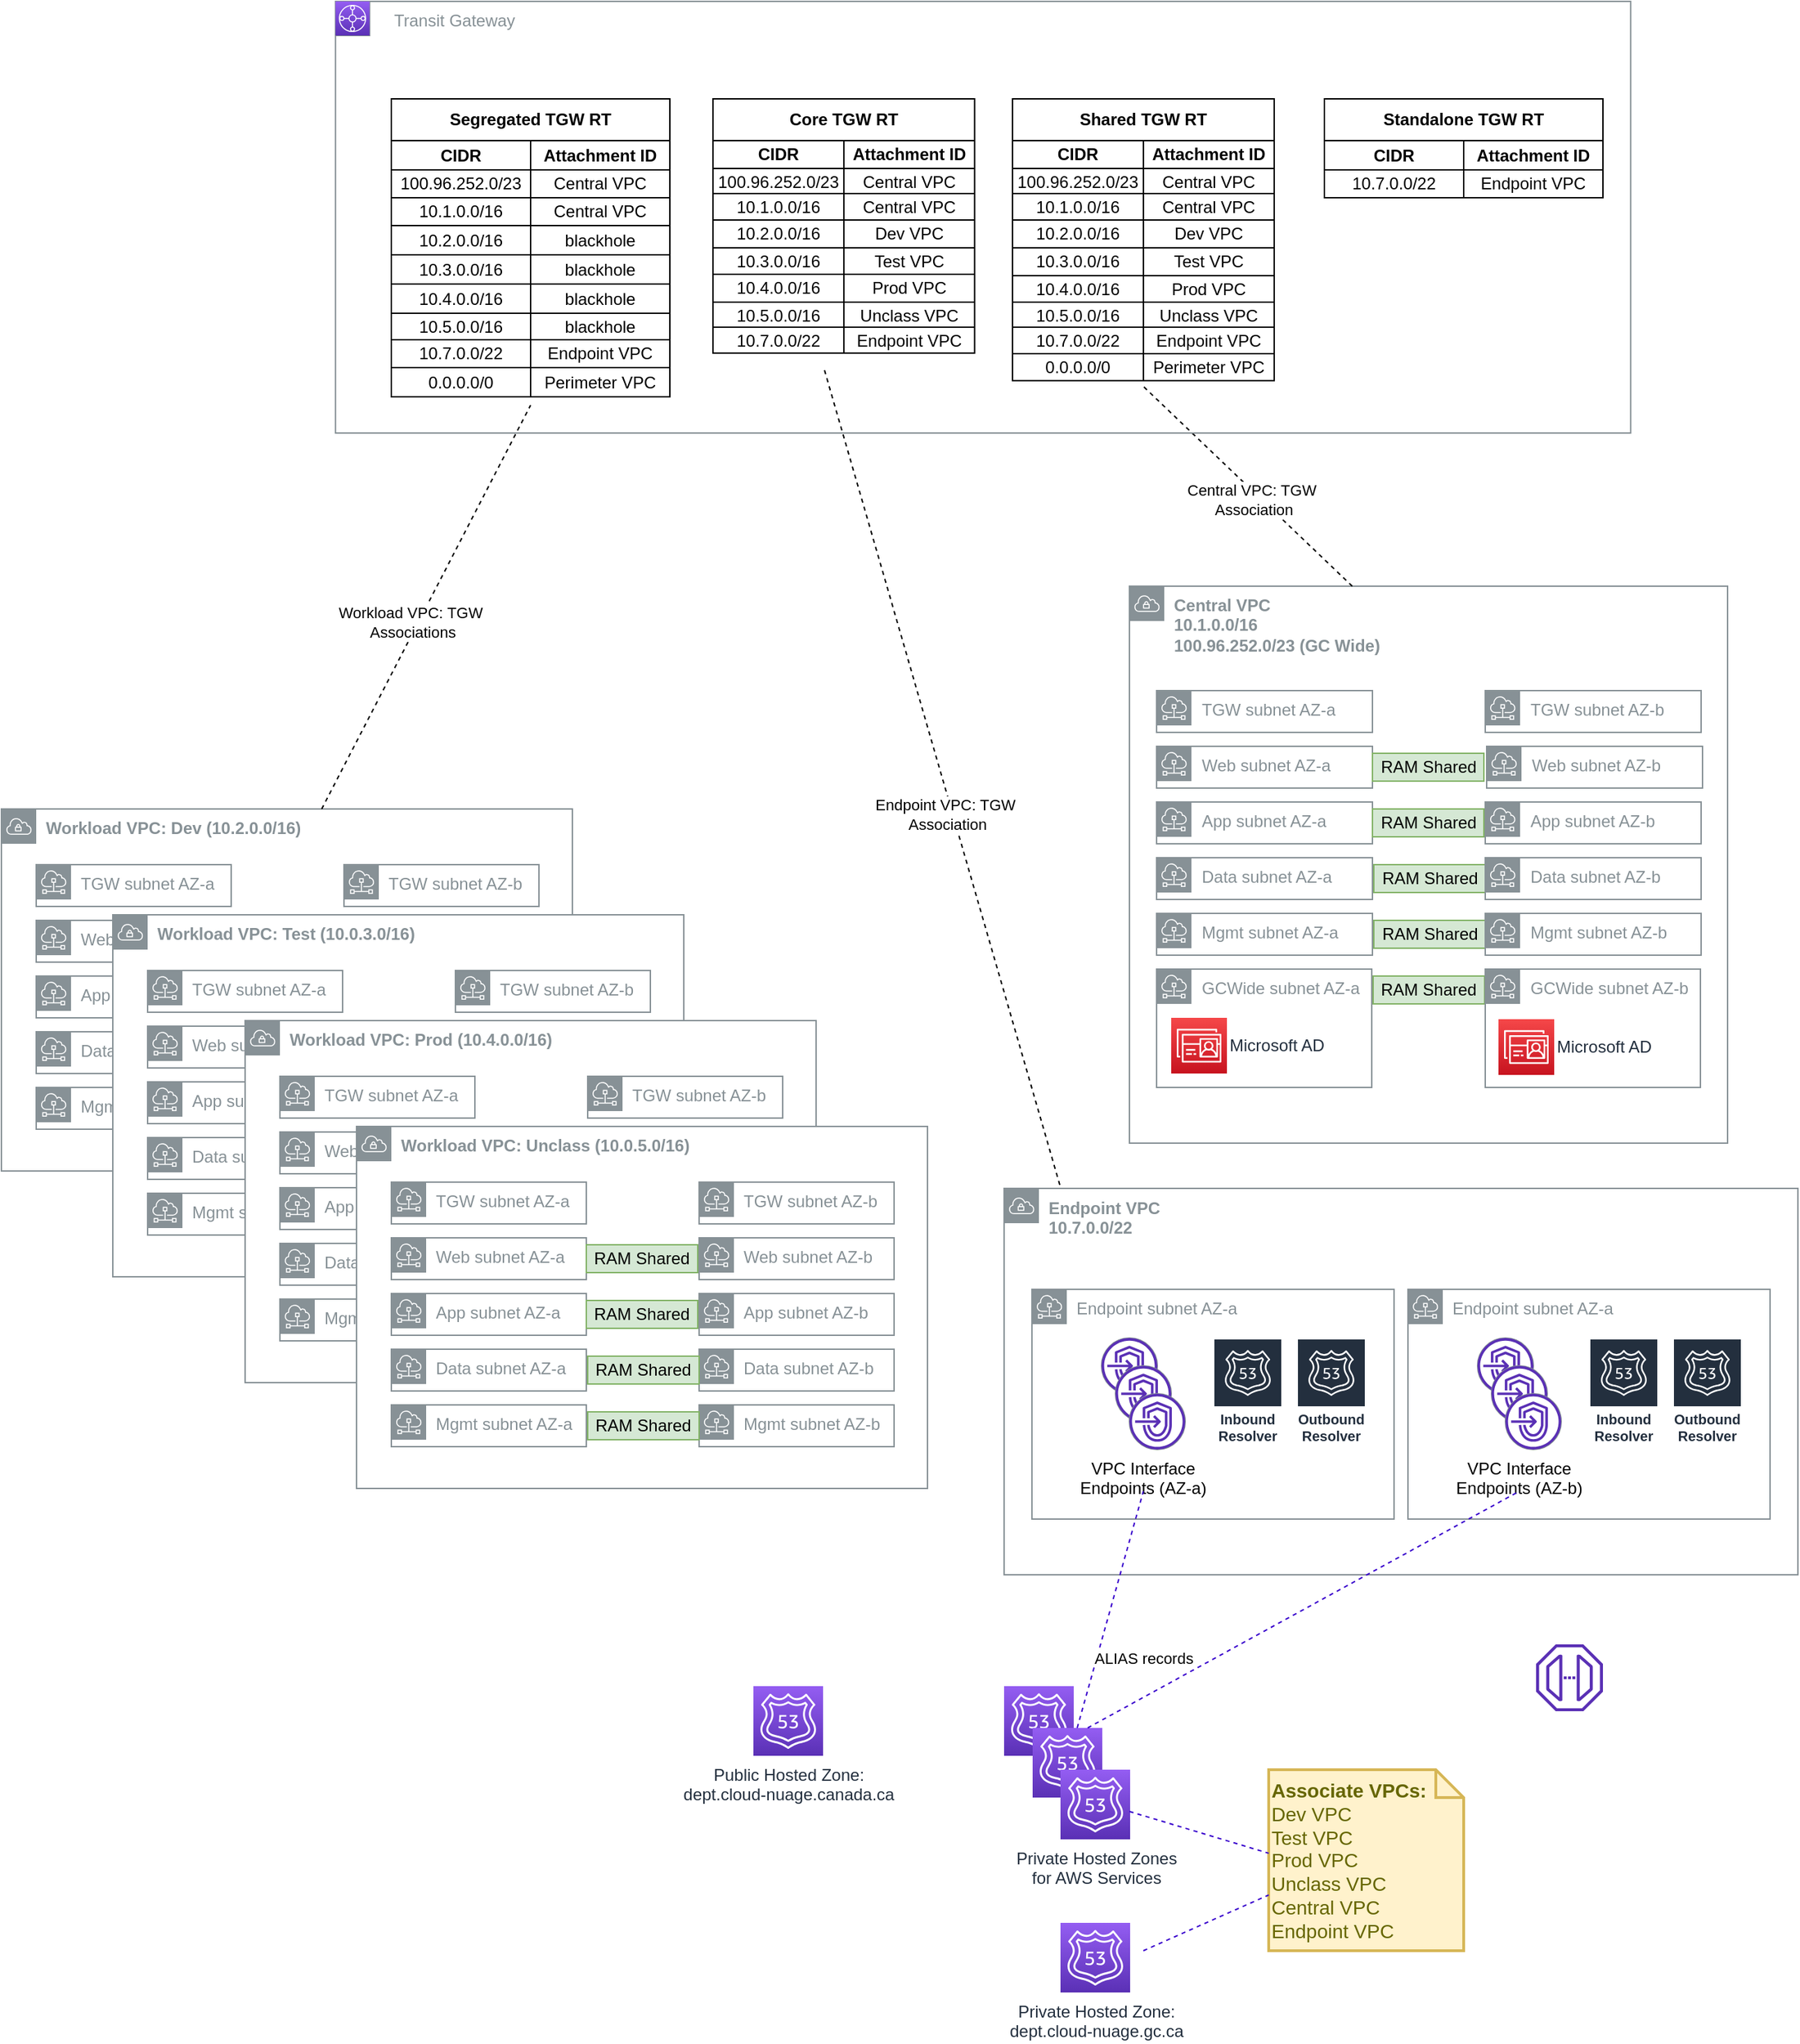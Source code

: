 <mxfile version="13.3.5" type="device"><diagram id="TK6w0RNlwNiGX7UF34bO" name="Page-1"><mxGraphModel dx="1106" dy="1930" grid="1" gridSize="10" guides="1" tooltips="1" connect="1" arrows="1" fold="1" page="1" pageScale="1" pageWidth="850" pageHeight="1100" math="0" shadow="0"><root><mxCell id="0"/><mxCell id="1" parent="0"/><mxCell id="n--Wq_EnB1C4vueyRFef-337" value="" style="group" vertex="1" connectable="0" parent="1"><mxGeometry x="60" y="360" width="665" height="488" as="geometry"/></mxCell><mxCell id="n--Wq_EnB1C4vueyRFef-182" value="" style="group;fillColor=#ffffff;strokeWidth=1;" vertex="1" connectable="0" parent="n--Wq_EnB1C4vueyRFef-337"><mxGeometry width="410" height="260" as="geometry"/></mxCell><mxCell id="n--Wq_EnB1C4vueyRFef-181" value="" style="group" vertex="1" connectable="0" parent="n--Wq_EnB1C4vueyRFef-182"><mxGeometry width="410" height="260" as="geometry"/></mxCell><mxCell id="n--Wq_EnB1C4vueyRFef-159" value="TGW subnet AZ-a" style="outlineConnect=0;gradientColor=none;html=1;whiteSpace=wrap;fontSize=12;fontStyle=0;shape=mxgraph.aws4.group;grIcon=mxgraph.aws4.group_subnet;strokeColor=#879196;fillColor=none;verticalAlign=top;align=left;spacingLeft=30;fontColor=#879196;dashed=0;" vertex="1" parent="n--Wq_EnB1C4vueyRFef-181"><mxGeometry x="25" y="40" width="140" height="30" as="geometry"/></mxCell><mxCell id="n--Wq_EnB1C4vueyRFef-160" value="Web subnet AZ-a" style="outlineConnect=0;gradientColor=none;html=1;whiteSpace=wrap;fontSize=12;fontStyle=0;shape=mxgraph.aws4.group;grIcon=mxgraph.aws4.group_subnet;strokeColor=#879196;fillColor=none;verticalAlign=top;align=left;spacingLeft=30;fontColor=#879196;dashed=0;" vertex="1" parent="n--Wq_EnB1C4vueyRFef-181"><mxGeometry x="25" y="80" width="140" height="30" as="geometry"/></mxCell><mxCell id="n--Wq_EnB1C4vueyRFef-161" value="App subnet AZ-a" style="outlineConnect=0;gradientColor=none;html=1;whiteSpace=wrap;fontSize=12;fontStyle=0;shape=mxgraph.aws4.group;grIcon=mxgraph.aws4.group_subnet;strokeColor=#879196;fillColor=none;verticalAlign=top;align=left;spacingLeft=30;fontColor=#879196;dashed=0;" vertex="1" parent="n--Wq_EnB1C4vueyRFef-181"><mxGeometry x="25" y="120" width="140" height="30" as="geometry"/></mxCell><mxCell id="n--Wq_EnB1C4vueyRFef-163" value="Data subnet AZ-a" style="outlineConnect=0;gradientColor=none;html=1;whiteSpace=wrap;fontSize=12;fontStyle=0;shape=mxgraph.aws4.group;grIcon=mxgraph.aws4.group_subnet;strokeColor=#879196;fillColor=none;verticalAlign=top;align=left;spacingLeft=30;fontColor=#879196;dashed=0;" vertex="1" parent="n--Wq_EnB1C4vueyRFef-181"><mxGeometry x="25" y="160" width="140" height="30" as="geometry"/></mxCell><mxCell id="n--Wq_EnB1C4vueyRFef-164" value="Mgmt subnet AZ-a" style="outlineConnect=0;gradientColor=none;html=1;whiteSpace=wrap;fontSize=12;fontStyle=0;shape=mxgraph.aws4.group;grIcon=mxgraph.aws4.group_subnet;strokeColor=#879196;fillColor=none;verticalAlign=top;align=left;spacingLeft=30;fontColor=#879196;dashed=0;" vertex="1" parent="n--Wq_EnB1C4vueyRFef-181"><mxGeometry x="25" y="200" width="140" height="30" as="geometry"/></mxCell><mxCell id="n--Wq_EnB1C4vueyRFef-166" value="TGW subnet AZ-b" style="outlineConnect=0;gradientColor=none;html=1;whiteSpace=wrap;fontSize=12;fontStyle=0;shape=mxgraph.aws4.group;grIcon=mxgraph.aws4.group_subnet;strokeColor=#879196;fillColor=none;verticalAlign=top;align=left;spacingLeft=30;fontColor=#879196;dashed=0;" vertex="1" parent="n--Wq_EnB1C4vueyRFef-181"><mxGeometry x="246" y="40" width="140" height="30" as="geometry"/></mxCell><mxCell id="n--Wq_EnB1C4vueyRFef-167" value="Web subnet AZ-b" style="outlineConnect=0;gradientColor=none;html=1;whiteSpace=wrap;fontSize=12;fontStyle=0;shape=mxgraph.aws4.group;grIcon=mxgraph.aws4.group_subnet;strokeColor=#879196;fillColor=none;verticalAlign=top;align=left;spacingLeft=30;fontColor=#879196;dashed=0;" vertex="1" parent="n--Wq_EnB1C4vueyRFef-181"><mxGeometry x="246" y="80" width="140" height="30" as="geometry"/></mxCell><mxCell id="n--Wq_EnB1C4vueyRFef-168" value="App subnet AZ-b" style="outlineConnect=0;gradientColor=none;html=1;whiteSpace=wrap;fontSize=12;fontStyle=0;shape=mxgraph.aws4.group;grIcon=mxgraph.aws4.group_subnet;strokeColor=#879196;fillColor=none;verticalAlign=top;align=left;spacingLeft=30;fontColor=#879196;dashed=0;" vertex="1" parent="n--Wq_EnB1C4vueyRFef-181"><mxGeometry x="246" y="120" width="140" height="30" as="geometry"/></mxCell><mxCell id="n--Wq_EnB1C4vueyRFef-169" value="Data subnet AZ-b&lt;br&gt;" style="outlineConnect=0;gradientColor=none;html=1;whiteSpace=wrap;fontSize=12;fontStyle=0;shape=mxgraph.aws4.group;grIcon=mxgraph.aws4.group_subnet;strokeColor=#879196;fillColor=none;verticalAlign=top;align=left;spacingLeft=30;fontColor=#879196;dashed=0;" vertex="1" parent="n--Wq_EnB1C4vueyRFef-181"><mxGeometry x="246" y="160" width="140" height="30" as="geometry"/></mxCell><mxCell id="n--Wq_EnB1C4vueyRFef-170" value="Mgmt subnet AZ-b" style="outlineConnect=0;gradientColor=none;html=1;whiteSpace=wrap;fontSize=12;fontStyle=0;shape=mxgraph.aws4.group;grIcon=mxgraph.aws4.group_subnet;strokeColor=#879196;fillColor=none;verticalAlign=top;align=left;spacingLeft=30;fontColor=#879196;dashed=0;" vertex="1" parent="n--Wq_EnB1C4vueyRFef-181"><mxGeometry x="246" y="200" width="140" height="30" as="geometry"/></mxCell><mxCell id="n--Wq_EnB1C4vueyRFef-171" value="&lt;b&gt;Workload VPC: Dev (10.2.0.0/16)&lt;/b&gt;" style="outlineConnect=0;gradientColor=none;html=1;whiteSpace=wrap;fontSize=12;fontStyle=0;shape=mxgraph.aws4.group;grIcon=mxgraph.aws4.group_vpc;strokeColor=#879196;fillColor=none;verticalAlign=top;align=left;spacingLeft=30;fontColor=#879196;dashed=0;" vertex="1" parent="n--Wq_EnB1C4vueyRFef-181"><mxGeometry width="410" height="260" as="geometry"/></mxCell><mxCell id="n--Wq_EnB1C4vueyRFef-175" value="RAM Shared" style="text;html=1;strokeColor=#82b366;fillColor=#d5e8d4;align=center;verticalAlign=middle;whiteSpace=wrap;overflow=hidden;" vertex="1" parent="n--Wq_EnB1C4vueyRFef-181"><mxGeometry x="165" y="85" width="80" height="20" as="geometry"/></mxCell><mxCell id="n--Wq_EnB1C4vueyRFef-178" value="RAM Shared" style="text;html=1;strokeColor=#82b366;fillColor=#d5e8d4;align=center;verticalAlign=middle;whiteSpace=wrap;overflow=hidden;" vertex="1" parent="n--Wq_EnB1C4vueyRFef-181"><mxGeometry x="165" y="125" width="80" height="20" as="geometry"/></mxCell><mxCell id="n--Wq_EnB1C4vueyRFef-179" value="RAM Shared" style="text;html=1;strokeColor=#82b366;fillColor=#d5e8d4;align=center;verticalAlign=middle;whiteSpace=wrap;overflow=hidden;" vertex="1" parent="n--Wq_EnB1C4vueyRFef-181"><mxGeometry x="166" y="165" width="80" height="20" as="geometry"/></mxCell><mxCell id="n--Wq_EnB1C4vueyRFef-180" value="RAM Shared" style="text;html=1;strokeColor=#82b366;fillColor=#d5e8d4;align=center;verticalAlign=middle;whiteSpace=wrap;overflow=hidden;" vertex="1" parent="n--Wq_EnB1C4vueyRFef-181"><mxGeometry x="166" y="205" width="80" height="20" as="geometry"/></mxCell><mxCell id="n--Wq_EnB1C4vueyRFef-200" value="" style="group;fillColor=#ffffff;strokeWidth=1;" vertex="1" connectable="0" parent="n--Wq_EnB1C4vueyRFef-337"><mxGeometry x="80" y="76" width="410" height="260" as="geometry"/></mxCell><mxCell id="n--Wq_EnB1C4vueyRFef-201" value="" style="group" vertex="1" connectable="0" parent="n--Wq_EnB1C4vueyRFef-200"><mxGeometry width="410" height="260" as="geometry"/></mxCell><mxCell id="n--Wq_EnB1C4vueyRFef-202" value="TGW subnet AZ-a" style="outlineConnect=0;gradientColor=none;html=1;whiteSpace=wrap;fontSize=12;fontStyle=0;shape=mxgraph.aws4.group;grIcon=mxgraph.aws4.group_subnet;strokeColor=#879196;fillColor=none;verticalAlign=top;align=left;spacingLeft=30;fontColor=#879196;dashed=0;" vertex="1" parent="n--Wq_EnB1C4vueyRFef-201"><mxGeometry x="25" y="40" width="140" height="30" as="geometry"/></mxCell><mxCell id="n--Wq_EnB1C4vueyRFef-203" value="Web subnet AZ-a" style="outlineConnect=0;gradientColor=none;html=1;whiteSpace=wrap;fontSize=12;fontStyle=0;shape=mxgraph.aws4.group;grIcon=mxgraph.aws4.group_subnet;strokeColor=#879196;fillColor=none;verticalAlign=top;align=left;spacingLeft=30;fontColor=#879196;dashed=0;" vertex="1" parent="n--Wq_EnB1C4vueyRFef-201"><mxGeometry x="25" y="80" width="140" height="30" as="geometry"/></mxCell><mxCell id="n--Wq_EnB1C4vueyRFef-204" value="App subnet AZ-a" style="outlineConnect=0;gradientColor=none;html=1;whiteSpace=wrap;fontSize=12;fontStyle=0;shape=mxgraph.aws4.group;grIcon=mxgraph.aws4.group_subnet;strokeColor=#879196;fillColor=none;verticalAlign=top;align=left;spacingLeft=30;fontColor=#879196;dashed=0;" vertex="1" parent="n--Wq_EnB1C4vueyRFef-201"><mxGeometry x="25" y="120" width="140" height="30" as="geometry"/></mxCell><mxCell id="n--Wq_EnB1C4vueyRFef-205" value="Data subnet AZ-a" style="outlineConnect=0;gradientColor=none;html=1;whiteSpace=wrap;fontSize=12;fontStyle=0;shape=mxgraph.aws4.group;grIcon=mxgraph.aws4.group_subnet;strokeColor=#879196;fillColor=none;verticalAlign=top;align=left;spacingLeft=30;fontColor=#879196;dashed=0;" vertex="1" parent="n--Wq_EnB1C4vueyRFef-201"><mxGeometry x="25" y="160" width="140" height="30" as="geometry"/></mxCell><mxCell id="n--Wq_EnB1C4vueyRFef-206" value="Mgmt subnet AZ-a" style="outlineConnect=0;gradientColor=none;html=1;whiteSpace=wrap;fontSize=12;fontStyle=0;shape=mxgraph.aws4.group;grIcon=mxgraph.aws4.group_subnet;strokeColor=#879196;fillColor=none;verticalAlign=top;align=left;spacingLeft=30;fontColor=#879196;dashed=0;" vertex="1" parent="n--Wq_EnB1C4vueyRFef-201"><mxGeometry x="25" y="200" width="140" height="30" as="geometry"/></mxCell><mxCell id="n--Wq_EnB1C4vueyRFef-207" value="TGW subnet AZ-b" style="outlineConnect=0;gradientColor=none;html=1;whiteSpace=wrap;fontSize=12;fontStyle=0;shape=mxgraph.aws4.group;grIcon=mxgraph.aws4.group_subnet;strokeColor=#879196;fillColor=none;verticalAlign=top;align=left;spacingLeft=30;fontColor=#879196;dashed=0;" vertex="1" parent="n--Wq_EnB1C4vueyRFef-201"><mxGeometry x="246" y="40" width="140" height="30" as="geometry"/></mxCell><mxCell id="n--Wq_EnB1C4vueyRFef-208" value="Web subnet AZ-b" style="outlineConnect=0;gradientColor=none;html=1;whiteSpace=wrap;fontSize=12;fontStyle=0;shape=mxgraph.aws4.group;grIcon=mxgraph.aws4.group_subnet;strokeColor=#879196;fillColor=none;verticalAlign=top;align=left;spacingLeft=30;fontColor=#879196;dashed=0;" vertex="1" parent="n--Wq_EnB1C4vueyRFef-201"><mxGeometry x="246" y="80" width="140" height="30" as="geometry"/></mxCell><mxCell id="n--Wq_EnB1C4vueyRFef-209" value="App subnet AZ-b" style="outlineConnect=0;gradientColor=none;html=1;whiteSpace=wrap;fontSize=12;fontStyle=0;shape=mxgraph.aws4.group;grIcon=mxgraph.aws4.group_subnet;strokeColor=#879196;fillColor=none;verticalAlign=top;align=left;spacingLeft=30;fontColor=#879196;dashed=0;" vertex="1" parent="n--Wq_EnB1C4vueyRFef-201"><mxGeometry x="246" y="120" width="140" height="30" as="geometry"/></mxCell><mxCell id="n--Wq_EnB1C4vueyRFef-210" value="Data subnet AZ-b&lt;br&gt;" style="outlineConnect=0;gradientColor=none;html=1;whiteSpace=wrap;fontSize=12;fontStyle=0;shape=mxgraph.aws4.group;grIcon=mxgraph.aws4.group_subnet;strokeColor=#879196;fillColor=none;verticalAlign=top;align=left;spacingLeft=30;fontColor=#879196;dashed=0;" vertex="1" parent="n--Wq_EnB1C4vueyRFef-201"><mxGeometry x="246" y="160" width="140" height="30" as="geometry"/></mxCell><mxCell id="n--Wq_EnB1C4vueyRFef-211" value="Mgmt subnet AZ-b" style="outlineConnect=0;gradientColor=none;html=1;whiteSpace=wrap;fontSize=12;fontStyle=0;shape=mxgraph.aws4.group;grIcon=mxgraph.aws4.group_subnet;strokeColor=#879196;fillColor=none;verticalAlign=top;align=left;spacingLeft=30;fontColor=#879196;dashed=0;" vertex="1" parent="n--Wq_EnB1C4vueyRFef-201"><mxGeometry x="246" y="200" width="140" height="30" as="geometry"/></mxCell><mxCell id="n--Wq_EnB1C4vueyRFef-212" value="&lt;b&gt;Workload VPC: Test (10.0.3.0/16)&lt;/b&gt;" style="outlineConnect=0;gradientColor=none;html=1;whiteSpace=wrap;fontSize=12;fontStyle=0;shape=mxgraph.aws4.group;grIcon=mxgraph.aws4.group_vpc;strokeColor=#879196;fillColor=none;verticalAlign=top;align=left;spacingLeft=30;fontColor=#879196;dashed=0;" vertex="1" parent="n--Wq_EnB1C4vueyRFef-201"><mxGeometry width="410" height="260" as="geometry"/></mxCell><mxCell id="n--Wq_EnB1C4vueyRFef-213" value="RAM Shared" style="text;html=1;strokeColor=#82b366;fillColor=#d5e8d4;align=center;verticalAlign=middle;whiteSpace=wrap;overflow=hidden;" vertex="1" parent="n--Wq_EnB1C4vueyRFef-201"><mxGeometry x="165" y="85" width="80" height="20" as="geometry"/></mxCell><mxCell id="n--Wq_EnB1C4vueyRFef-214" value="RAM Shared" style="text;html=1;strokeColor=#82b366;fillColor=#d5e8d4;align=center;verticalAlign=middle;whiteSpace=wrap;overflow=hidden;" vertex="1" parent="n--Wq_EnB1C4vueyRFef-201"><mxGeometry x="165" y="125" width="80" height="20" as="geometry"/></mxCell><mxCell id="n--Wq_EnB1C4vueyRFef-215" value="RAM Shared" style="text;html=1;strokeColor=#82b366;fillColor=#d5e8d4;align=center;verticalAlign=middle;whiteSpace=wrap;overflow=hidden;" vertex="1" parent="n--Wq_EnB1C4vueyRFef-201"><mxGeometry x="166" y="165" width="80" height="20" as="geometry"/></mxCell><mxCell id="n--Wq_EnB1C4vueyRFef-216" value="RAM Shared" style="text;html=1;strokeColor=#82b366;fillColor=#d5e8d4;align=center;verticalAlign=middle;whiteSpace=wrap;overflow=hidden;" vertex="1" parent="n--Wq_EnB1C4vueyRFef-201"><mxGeometry x="166" y="205" width="80" height="20" as="geometry"/></mxCell><mxCell id="n--Wq_EnB1C4vueyRFef-217" value="" style="group;fillColor=#ffffff;strokeWidth=1;" vertex="1" connectable="0" parent="n--Wq_EnB1C4vueyRFef-337"><mxGeometry x="175" y="152" width="410" height="260" as="geometry"/></mxCell><mxCell id="n--Wq_EnB1C4vueyRFef-218" value="" style="group" vertex="1" connectable="0" parent="n--Wq_EnB1C4vueyRFef-217"><mxGeometry width="410" height="260" as="geometry"/></mxCell><mxCell id="n--Wq_EnB1C4vueyRFef-219" value="TGW subnet AZ-a" style="outlineConnect=0;gradientColor=none;html=1;whiteSpace=wrap;fontSize=12;fontStyle=0;shape=mxgraph.aws4.group;grIcon=mxgraph.aws4.group_subnet;strokeColor=#879196;fillColor=none;verticalAlign=top;align=left;spacingLeft=30;fontColor=#879196;dashed=0;" vertex="1" parent="n--Wq_EnB1C4vueyRFef-218"><mxGeometry x="25" y="40" width="140" height="30" as="geometry"/></mxCell><mxCell id="n--Wq_EnB1C4vueyRFef-220" value="Web subnet AZ-a" style="outlineConnect=0;gradientColor=none;html=1;whiteSpace=wrap;fontSize=12;fontStyle=0;shape=mxgraph.aws4.group;grIcon=mxgraph.aws4.group_subnet;strokeColor=#879196;fillColor=none;verticalAlign=top;align=left;spacingLeft=30;fontColor=#879196;dashed=0;" vertex="1" parent="n--Wq_EnB1C4vueyRFef-218"><mxGeometry x="25" y="80" width="140" height="30" as="geometry"/></mxCell><mxCell id="n--Wq_EnB1C4vueyRFef-221" value="App subnet AZ-a" style="outlineConnect=0;gradientColor=none;html=1;whiteSpace=wrap;fontSize=12;fontStyle=0;shape=mxgraph.aws4.group;grIcon=mxgraph.aws4.group_subnet;strokeColor=#879196;fillColor=none;verticalAlign=top;align=left;spacingLeft=30;fontColor=#879196;dashed=0;" vertex="1" parent="n--Wq_EnB1C4vueyRFef-218"><mxGeometry x="25" y="120" width="140" height="30" as="geometry"/></mxCell><mxCell id="n--Wq_EnB1C4vueyRFef-222" value="Data subnet AZ-a" style="outlineConnect=0;gradientColor=none;html=1;whiteSpace=wrap;fontSize=12;fontStyle=0;shape=mxgraph.aws4.group;grIcon=mxgraph.aws4.group_subnet;strokeColor=#879196;fillColor=none;verticalAlign=top;align=left;spacingLeft=30;fontColor=#879196;dashed=0;" vertex="1" parent="n--Wq_EnB1C4vueyRFef-218"><mxGeometry x="25" y="160" width="140" height="30" as="geometry"/></mxCell><mxCell id="n--Wq_EnB1C4vueyRFef-223" value="Mgmt subnet AZ-a" style="outlineConnect=0;gradientColor=none;html=1;whiteSpace=wrap;fontSize=12;fontStyle=0;shape=mxgraph.aws4.group;grIcon=mxgraph.aws4.group_subnet;strokeColor=#879196;fillColor=none;verticalAlign=top;align=left;spacingLeft=30;fontColor=#879196;dashed=0;" vertex="1" parent="n--Wq_EnB1C4vueyRFef-218"><mxGeometry x="25" y="200" width="140" height="30" as="geometry"/></mxCell><mxCell id="n--Wq_EnB1C4vueyRFef-224" value="TGW subnet AZ-b" style="outlineConnect=0;gradientColor=none;html=1;whiteSpace=wrap;fontSize=12;fontStyle=0;shape=mxgraph.aws4.group;grIcon=mxgraph.aws4.group_subnet;strokeColor=#879196;fillColor=none;verticalAlign=top;align=left;spacingLeft=30;fontColor=#879196;dashed=0;" vertex="1" parent="n--Wq_EnB1C4vueyRFef-218"><mxGeometry x="246" y="40" width="140" height="30" as="geometry"/></mxCell><mxCell id="n--Wq_EnB1C4vueyRFef-225" value="Web subnet AZ-b" style="outlineConnect=0;gradientColor=none;html=1;whiteSpace=wrap;fontSize=12;fontStyle=0;shape=mxgraph.aws4.group;grIcon=mxgraph.aws4.group_subnet;strokeColor=#879196;fillColor=none;verticalAlign=top;align=left;spacingLeft=30;fontColor=#879196;dashed=0;" vertex="1" parent="n--Wq_EnB1C4vueyRFef-218"><mxGeometry x="246" y="80" width="140" height="30" as="geometry"/></mxCell><mxCell id="n--Wq_EnB1C4vueyRFef-226" value="App subnet AZ-b" style="outlineConnect=0;gradientColor=none;html=1;whiteSpace=wrap;fontSize=12;fontStyle=0;shape=mxgraph.aws4.group;grIcon=mxgraph.aws4.group_subnet;strokeColor=#879196;fillColor=none;verticalAlign=top;align=left;spacingLeft=30;fontColor=#879196;dashed=0;" vertex="1" parent="n--Wq_EnB1C4vueyRFef-218"><mxGeometry x="246" y="120" width="140" height="30" as="geometry"/></mxCell><mxCell id="n--Wq_EnB1C4vueyRFef-227" value="Data subnet AZ-b&lt;br&gt;" style="outlineConnect=0;gradientColor=none;html=1;whiteSpace=wrap;fontSize=12;fontStyle=0;shape=mxgraph.aws4.group;grIcon=mxgraph.aws4.group_subnet;strokeColor=#879196;fillColor=none;verticalAlign=top;align=left;spacingLeft=30;fontColor=#879196;dashed=0;" vertex="1" parent="n--Wq_EnB1C4vueyRFef-218"><mxGeometry x="246" y="160" width="140" height="30" as="geometry"/></mxCell><mxCell id="n--Wq_EnB1C4vueyRFef-228" value="Mgmt subnet AZ-b" style="outlineConnect=0;gradientColor=none;html=1;whiteSpace=wrap;fontSize=12;fontStyle=0;shape=mxgraph.aws4.group;grIcon=mxgraph.aws4.group_subnet;strokeColor=#879196;fillColor=none;verticalAlign=top;align=left;spacingLeft=30;fontColor=#879196;dashed=0;" vertex="1" parent="n--Wq_EnB1C4vueyRFef-218"><mxGeometry x="246" y="200" width="140" height="30" as="geometry"/></mxCell><mxCell id="n--Wq_EnB1C4vueyRFef-229" value="&lt;b&gt;Workload VPC: Prod (10.4.0.0/16)&lt;/b&gt;" style="outlineConnect=0;gradientColor=none;html=1;whiteSpace=wrap;fontSize=12;fontStyle=0;shape=mxgraph.aws4.group;grIcon=mxgraph.aws4.group_vpc;strokeColor=#879196;fillColor=none;verticalAlign=top;align=left;spacingLeft=30;fontColor=#879196;dashed=0;" vertex="1" parent="n--Wq_EnB1C4vueyRFef-218"><mxGeometry width="410" height="260" as="geometry"/></mxCell><mxCell id="n--Wq_EnB1C4vueyRFef-230" value="RAM Shared" style="text;html=1;strokeColor=#82b366;fillColor=#d5e8d4;align=center;verticalAlign=middle;whiteSpace=wrap;overflow=hidden;" vertex="1" parent="n--Wq_EnB1C4vueyRFef-218"><mxGeometry x="165" y="85" width="80" height="20" as="geometry"/></mxCell><mxCell id="n--Wq_EnB1C4vueyRFef-231" value="RAM Shared" style="text;html=1;strokeColor=#82b366;fillColor=#d5e8d4;align=center;verticalAlign=middle;whiteSpace=wrap;overflow=hidden;" vertex="1" parent="n--Wq_EnB1C4vueyRFef-218"><mxGeometry x="165" y="125" width="80" height="20" as="geometry"/></mxCell><mxCell id="n--Wq_EnB1C4vueyRFef-232" value="RAM Shared" style="text;html=1;strokeColor=#82b366;fillColor=#d5e8d4;align=center;verticalAlign=middle;whiteSpace=wrap;overflow=hidden;" vertex="1" parent="n--Wq_EnB1C4vueyRFef-218"><mxGeometry x="166" y="165" width="80" height="20" as="geometry"/></mxCell><mxCell id="n--Wq_EnB1C4vueyRFef-233" value="RAM Shared" style="text;html=1;strokeColor=#82b366;fillColor=#d5e8d4;align=center;verticalAlign=middle;whiteSpace=wrap;overflow=hidden;" vertex="1" parent="n--Wq_EnB1C4vueyRFef-218"><mxGeometry x="166" y="205" width="80" height="20" as="geometry"/></mxCell><mxCell id="n--Wq_EnB1C4vueyRFef-234" value="" style="group;fillColor=#ffffff;strokeWidth=4;" vertex="1" connectable="0" parent="n--Wq_EnB1C4vueyRFef-337"><mxGeometry x="255" y="228" width="410" height="260" as="geometry"/></mxCell><mxCell id="n--Wq_EnB1C4vueyRFef-235" value="" style="group" vertex="1" connectable="0" parent="n--Wq_EnB1C4vueyRFef-234"><mxGeometry width="410" height="260" as="geometry"/></mxCell><mxCell id="n--Wq_EnB1C4vueyRFef-236" value="TGW subnet AZ-a" style="outlineConnect=0;gradientColor=none;html=1;whiteSpace=wrap;fontSize=12;fontStyle=0;shape=mxgraph.aws4.group;grIcon=mxgraph.aws4.group_subnet;strokeColor=#879196;fillColor=none;verticalAlign=top;align=left;spacingLeft=30;fontColor=#879196;dashed=0;" vertex="1" parent="n--Wq_EnB1C4vueyRFef-235"><mxGeometry x="25" y="40" width="140" height="30" as="geometry"/></mxCell><mxCell id="n--Wq_EnB1C4vueyRFef-237" value="Web subnet AZ-a" style="outlineConnect=0;gradientColor=none;html=1;whiteSpace=wrap;fontSize=12;fontStyle=0;shape=mxgraph.aws4.group;grIcon=mxgraph.aws4.group_subnet;strokeColor=#879196;fillColor=none;verticalAlign=top;align=left;spacingLeft=30;fontColor=#879196;dashed=0;" vertex="1" parent="n--Wq_EnB1C4vueyRFef-235"><mxGeometry x="25" y="80" width="140" height="30" as="geometry"/></mxCell><mxCell id="n--Wq_EnB1C4vueyRFef-238" value="App subnet AZ-a" style="outlineConnect=0;gradientColor=none;html=1;whiteSpace=wrap;fontSize=12;fontStyle=0;shape=mxgraph.aws4.group;grIcon=mxgraph.aws4.group_subnet;strokeColor=#879196;fillColor=none;verticalAlign=top;align=left;spacingLeft=30;fontColor=#879196;dashed=0;" vertex="1" parent="n--Wq_EnB1C4vueyRFef-235"><mxGeometry x="25" y="120" width="140" height="30" as="geometry"/></mxCell><mxCell id="n--Wq_EnB1C4vueyRFef-239" value="Data subnet AZ-a" style="outlineConnect=0;gradientColor=none;html=1;whiteSpace=wrap;fontSize=12;fontStyle=0;shape=mxgraph.aws4.group;grIcon=mxgraph.aws4.group_subnet;strokeColor=#879196;fillColor=none;verticalAlign=top;align=left;spacingLeft=30;fontColor=#879196;dashed=0;" vertex="1" parent="n--Wq_EnB1C4vueyRFef-235"><mxGeometry x="25" y="160" width="140" height="30" as="geometry"/></mxCell><mxCell id="n--Wq_EnB1C4vueyRFef-240" value="Mgmt subnet AZ-a" style="outlineConnect=0;gradientColor=none;html=1;whiteSpace=wrap;fontSize=12;fontStyle=0;shape=mxgraph.aws4.group;grIcon=mxgraph.aws4.group_subnet;strokeColor=#879196;fillColor=none;verticalAlign=top;align=left;spacingLeft=30;fontColor=#879196;dashed=0;" vertex="1" parent="n--Wq_EnB1C4vueyRFef-235"><mxGeometry x="25" y="200" width="140" height="30" as="geometry"/></mxCell><mxCell id="n--Wq_EnB1C4vueyRFef-241" value="TGW subnet AZ-b" style="outlineConnect=0;gradientColor=none;html=1;whiteSpace=wrap;fontSize=12;fontStyle=0;shape=mxgraph.aws4.group;grIcon=mxgraph.aws4.group_subnet;strokeColor=#879196;fillColor=none;verticalAlign=top;align=left;spacingLeft=30;fontColor=#879196;dashed=0;" vertex="1" parent="n--Wq_EnB1C4vueyRFef-235"><mxGeometry x="246" y="40" width="140" height="30" as="geometry"/></mxCell><mxCell id="n--Wq_EnB1C4vueyRFef-242" value="Web subnet AZ-b" style="outlineConnect=0;gradientColor=none;html=1;whiteSpace=wrap;fontSize=12;fontStyle=0;shape=mxgraph.aws4.group;grIcon=mxgraph.aws4.group_subnet;strokeColor=#879196;fillColor=none;verticalAlign=top;align=left;spacingLeft=30;fontColor=#879196;dashed=0;" vertex="1" parent="n--Wq_EnB1C4vueyRFef-235"><mxGeometry x="246" y="80" width="140" height="30" as="geometry"/></mxCell><mxCell id="n--Wq_EnB1C4vueyRFef-243" value="App subnet AZ-b" style="outlineConnect=0;gradientColor=none;html=1;whiteSpace=wrap;fontSize=12;fontStyle=0;shape=mxgraph.aws4.group;grIcon=mxgraph.aws4.group_subnet;strokeColor=#879196;fillColor=none;verticalAlign=top;align=left;spacingLeft=30;fontColor=#879196;dashed=0;" vertex="1" parent="n--Wq_EnB1C4vueyRFef-235"><mxGeometry x="246" y="120" width="140" height="30" as="geometry"/></mxCell><mxCell id="n--Wq_EnB1C4vueyRFef-244" value="Data subnet AZ-b&lt;br&gt;" style="outlineConnect=0;gradientColor=none;html=1;whiteSpace=wrap;fontSize=12;fontStyle=0;shape=mxgraph.aws4.group;grIcon=mxgraph.aws4.group_subnet;strokeColor=#879196;fillColor=none;verticalAlign=top;align=left;spacingLeft=30;fontColor=#879196;dashed=0;" vertex="1" parent="n--Wq_EnB1C4vueyRFef-235"><mxGeometry x="246" y="160" width="140" height="30" as="geometry"/></mxCell><mxCell id="n--Wq_EnB1C4vueyRFef-245" value="Mgmt subnet AZ-b" style="outlineConnect=0;gradientColor=none;html=1;whiteSpace=wrap;fontSize=12;fontStyle=0;shape=mxgraph.aws4.group;grIcon=mxgraph.aws4.group_subnet;strokeColor=#879196;fillColor=none;verticalAlign=top;align=left;spacingLeft=30;fontColor=#879196;dashed=0;" vertex="1" parent="n--Wq_EnB1C4vueyRFef-235"><mxGeometry x="246" y="200" width="140" height="30" as="geometry"/></mxCell><mxCell id="n--Wq_EnB1C4vueyRFef-246" value="&lt;b&gt;Workload VPC: Unclass (10.0.5.0/16)&lt;/b&gt;" style="outlineConnect=0;gradientColor=none;html=1;whiteSpace=wrap;fontSize=12;fontStyle=0;shape=mxgraph.aws4.group;grIcon=mxgraph.aws4.group_vpc;strokeColor=#879196;fillColor=none;verticalAlign=top;align=left;spacingLeft=30;fontColor=#879196;dashed=0;" vertex="1" parent="n--Wq_EnB1C4vueyRFef-235"><mxGeometry width="410" height="260" as="geometry"/></mxCell><mxCell id="n--Wq_EnB1C4vueyRFef-247" value="RAM Shared" style="text;html=1;strokeColor=#82b366;fillColor=#d5e8d4;align=center;verticalAlign=middle;whiteSpace=wrap;overflow=hidden;" vertex="1" parent="n--Wq_EnB1C4vueyRFef-235"><mxGeometry x="165" y="85" width="80" height="20" as="geometry"/></mxCell><mxCell id="n--Wq_EnB1C4vueyRFef-248" value="RAM Shared" style="text;html=1;strokeColor=#82b366;fillColor=#d5e8d4;align=center;verticalAlign=middle;whiteSpace=wrap;overflow=hidden;" vertex="1" parent="n--Wq_EnB1C4vueyRFef-235"><mxGeometry x="165" y="125" width="80" height="20" as="geometry"/></mxCell><mxCell id="n--Wq_EnB1C4vueyRFef-249" value="RAM Shared" style="text;html=1;strokeColor=#82b366;fillColor=#d5e8d4;align=center;verticalAlign=middle;whiteSpace=wrap;overflow=hidden;" vertex="1" parent="n--Wq_EnB1C4vueyRFef-235"><mxGeometry x="166" y="165" width="80" height="20" as="geometry"/></mxCell><mxCell id="n--Wq_EnB1C4vueyRFef-250" value="RAM Shared" style="text;html=1;strokeColor=#82b366;fillColor=#d5e8d4;align=center;verticalAlign=middle;whiteSpace=wrap;overflow=hidden;" vertex="1" parent="n--Wq_EnB1C4vueyRFef-235"><mxGeometry x="166" y="205" width="80" height="20" as="geometry"/></mxCell><mxCell id="n--Wq_EnB1C4vueyRFef-345" value="Endpoint subnet AZ-a" style="outlineConnect=0;gradientColor=none;html=1;whiteSpace=wrap;fontSize=12;fontStyle=0;shape=mxgraph.aws4.group;grIcon=mxgraph.aws4.group_subnet;strokeColor=#879196;fillColor=none;verticalAlign=top;align=left;spacingLeft=30;fontColor=#879196;dashed=0;" vertex="1" parent="1"><mxGeometry x="800" y="705" width="260" height="165" as="geometry"/></mxCell><mxCell id="n--Wq_EnB1C4vueyRFef-350" value="&lt;b&gt;Endpoint VPC&lt;br&gt;10.7.0.0/22&lt;br&gt;&lt;/b&gt;" style="outlineConnect=0;gradientColor=none;html=1;whiteSpace=wrap;fontSize=12;fontStyle=0;shape=mxgraph.aws4.group;grIcon=mxgraph.aws4.group_vpc;fillColor=none;verticalAlign=top;align=left;spacingLeft=30;fontColor=#879196;dashed=0;strokeWidth=1;strokeColor=#879196;" vertex="1" parent="1"><mxGeometry x="780" y="632.5" width="570" height="277.5" as="geometry"/></mxCell><mxCell id="n--Wq_EnB1C4vueyRFef-386" value="VPC Interface&#10;Endpoints (AZ-a)" style="group;labelPosition=center;verticalLabelPosition=bottom;align=center;verticalAlign=top;" vertex="1" connectable="0" parent="1"><mxGeometry x="850" y="740" width="60" height="80" as="geometry"/></mxCell><mxCell id="n--Wq_EnB1C4vueyRFef-385" value="" style="ellipse;whiteSpace=wrap;html=1;shadow=0;strokeColor=#879196;strokeWidth=1;fillColor=#ffffff;" vertex="1" parent="n--Wq_EnB1C4vueyRFef-386"><mxGeometry width="40" height="40" as="geometry"/></mxCell><mxCell id="n--Wq_EnB1C4vueyRFef-363" value="" style="outlineConnect=0;fontColor=#232F3E;gradientColor=none;fillColor=#5A30B5;strokeColor=none;dashed=0;verticalLabelPosition=bottom;verticalAlign=top;align=center;html=1;fontSize=12;fontStyle=0;aspect=fixed;pointerEvents=1;shape=mxgraph.aws4.endpoints;shadow=0;sketch=0;" vertex="1" parent="n--Wq_EnB1C4vueyRFef-386"><mxGeometry width="40" height="40" as="geometry"/></mxCell><mxCell id="n--Wq_EnB1C4vueyRFef-387" value="" style="group" vertex="1" connectable="0" parent="n--Wq_EnB1C4vueyRFef-386"><mxGeometry x="10" y="20" width="50" height="60" as="geometry"/></mxCell><mxCell id="n--Wq_EnB1C4vueyRFef-388" value="" style="ellipse;whiteSpace=wrap;html=1;shadow=0;strokeColor=#879196;strokeWidth=1;fillColor=#ffffff;" vertex="1" parent="n--Wq_EnB1C4vueyRFef-387"><mxGeometry width="40" height="40" as="geometry"/></mxCell><mxCell id="n--Wq_EnB1C4vueyRFef-389" value="" style="outlineConnect=0;fontColor=#232F3E;gradientColor=none;fillColor=#5A30B5;strokeColor=none;dashed=0;verticalLabelPosition=bottom;verticalAlign=top;align=center;html=1;fontSize=12;fontStyle=0;aspect=fixed;pointerEvents=1;shape=mxgraph.aws4.endpoints;shadow=0;sketch=0;" vertex="1" parent="n--Wq_EnB1C4vueyRFef-387"><mxGeometry width="40" height="40" as="geometry"/></mxCell><mxCell id="n--Wq_EnB1C4vueyRFef-390" value="" style="group" vertex="1" connectable="0" parent="n--Wq_EnB1C4vueyRFef-387"><mxGeometry x="10" y="20" width="40" height="40" as="geometry"/></mxCell><mxCell id="n--Wq_EnB1C4vueyRFef-391" value="" style="ellipse;whiteSpace=wrap;html=1;shadow=0;strokeColor=#879196;strokeWidth=1;fillColor=#ffffff;" vertex="1" parent="n--Wq_EnB1C4vueyRFef-390"><mxGeometry width="40" height="40" as="geometry"/></mxCell><mxCell id="n--Wq_EnB1C4vueyRFef-392" value="" style="outlineConnect=0;fontColor=#232F3E;gradientColor=none;fillColor=#5A30B5;strokeColor=none;dashed=0;verticalLabelPosition=bottom;verticalAlign=top;align=center;html=1;fontSize=12;fontStyle=0;aspect=fixed;pointerEvents=1;shape=mxgraph.aws4.endpoints;shadow=0;sketch=0;" vertex="1" parent="n--Wq_EnB1C4vueyRFef-390"><mxGeometry width="40" height="40" as="geometry"/></mxCell><mxCell id="n--Wq_EnB1C4vueyRFef-405" value="" style="outlineConnect=0;fontColor=#232F3E;gradientColor=#945DF2;gradientDirection=north;fillColor=#5A30B5;strokeColor=#ffffff;dashed=0;verticalLabelPosition=bottom;verticalAlign=top;align=center;html=1;fontSize=12;fontStyle=0;aspect=fixed;shape=mxgraph.aws4.resourceIcon;resIcon=mxgraph.aws4.route_53;shadow=0;" vertex="1" parent="1"><mxGeometry x="780" y="990" width="50" height="50" as="geometry"/></mxCell><mxCell id="n--Wq_EnB1C4vueyRFef-406" value="" style="outlineConnect=0;fontColor=#232F3E;gradientColor=#945DF2;gradientDirection=north;fillColor=#5A30B5;strokeColor=#ffffff;dashed=0;verticalLabelPosition=bottom;verticalAlign=top;align=center;html=1;fontSize=12;fontStyle=0;aspect=fixed;shape=mxgraph.aws4.resourceIcon;resIcon=mxgraph.aws4.route_53;shadow=0;" vertex="1" parent="1"><mxGeometry x="800.5" y="1020" width="50" height="50" as="geometry"/></mxCell><mxCell id="n--Wq_EnB1C4vueyRFef-407" value="Private Hosted Zones&lt;br&gt;for AWS Services" style="outlineConnect=0;fontColor=#232F3E;gradientColor=#945DF2;gradientDirection=north;fillColor=#5A30B5;strokeColor=#ffffff;dashed=0;verticalLabelPosition=bottom;verticalAlign=top;align=center;html=1;fontSize=12;fontStyle=0;aspect=fixed;shape=mxgraph.aws4.resourceIcon;resIcon=mxgraph.aws4.route_53;shadow=0;" vertex="1" parent="1"><mxGeometry x="820.5" y="1050" width="50" height="50" as="geometry"/></mxCell><mxCell id="n--Wq_EnB1C4vueyRFef-412" value="Inbound Resolver" style="outlineConnect=0;fontColor=#232F3E;gradientColor=none;strokeColor=#ffffff;fillColor=#232F3E;dashed=0;verticalLabelPosition=middle;verticalAlign=bottom;align=center;html=1;whiteSpace=wrap;fontSize=10;fontStyle=1;spacing=3;shape=mxgraph.aws4.productIcon;prIcon=mxgraph.aws4.route_53;shadow=0;" vertex="1" parent="1"><mxGeometry x="930" y="740" width="50" height="80" as="geometry"/></mxCell><mxCell id="n--Wq_EnB1C4vueyRFef-413" value="Outbound Resolver" style="outlineConnect=0;fontColor=#232F3E;gradientColor=none;strokeColor=#ffffff;fillColor=#232F3E;dashed=0;verticalLabelPosition=middle;verticalAlign=bottom;align=center;html=1;whiteSpace=wrap;fontSize=10;fontStyle=1;spacing=3;shape=mxgraph.aws4.productIcon;prIcon=mxgraph.aws4.route_53;shadow=0;" vertex="1" parent="1"><mxGeometry x="990" y="740" width="50" height="80" as="geometry"/></mxCell><mxCell id="n--Wq_EnB1C4vueyRFef-414" value="Endpoint subnet AZ-a" style="outlineConnect=0;gradientColor=none;html=1;whiteSpace=wrap;fontSize=12;fontStyle=0;shape=mxgraph.aws4.group;grIcon=mxgraph.aws4.group_subnet;strokeColor=#879196;fillColor=none;verticalAlign=top;align=left;spacingLeft=30;fontColor=#879196;dashed=0;" vertex="1" parent="1"><mxGeometry x="1070" y="705" width="260" height="165" as="geometry"/></mxCell><mxCell id="n--Wq_EnB1C4vueyRFef-415" value="VPC Interface&#10;Endpoints (AZ-b)" style="group;labelPosition=center;verticalLabelPosition=bottom;align=center;verticalAlign=top;" vertex="1" connectable="0" parent="1"><mxGeometry x="1120" y="740" width="60" height="80" as="geometry"/></mxCell><mxCell id="n--Wq_EnB1C4vueyRFef-416" value="" style="ellipse;whiteSpace=wrap;html=1;shadow=0;strokeColor=#879196;strokeWidth=1;fillColor=#ffffff;" vertex="1" parent="n--Wq_EnB1C4vueyRFef-415"><mxGeometry width="40" height="40" as="geometry"/></mxCell><mxCell id="n--Wq_EnB1C4vueyRFef-417" value="" style="outlineConnect=0;fontColor=#232F3E;gradientColor=none;fillColor=#5A30B5;strokeColor=none;dashed=0;verticalLabelPosition=bottom;verticalAlign=top;align=center;html=1;fontSize=12;fontStyle=0;aspect=fixed;pointerEvents=1;shape=mxgraph.aws4.endpoints;shadow=0;sketch=0;" vertex="1" parent="n--Wq_EnB1C4vueyRFef-415"><mxGeometry width="40" height="40" as="geometry"/></mxCell><mxCell id="n--Wq_EnB1C4vueyRFef-418" value="" style="group" vertex="1" connectable="0" parent="n--Wq_EnB1C4vueyRFef-415"><mxGeometry x="10" y="20" width="50" height="60" as="geometry"/></mxCell><mxCell id="n--Wq_EnB1C4vueyRFef-419" value="" style="ellipse;whiteSpace=wrap;html=1;shadow=0;strokeColor=#879196;strokeWidth=1;fillColor=#ffffff;" vertex="1" parent="n--Wq_EnB1C4vueyRFef-418"><mxGeometry width="40" height="40" as="geometry"/></mxCell><mxCell id="n--Wq_EnB1C4vueyRFef-420" value="" style="outlineConnect=0;fontColor=#232F3E;gradientColor=none;fillColor=#5A30B5;strokeColor=none;dashed=0;verticalLabelPosition=bottom;verticalAlign=top;align=center;html=1;fontSize=12;fontStyle=0;aspect=fixed;pointerEvents=1;shape=mxgraph.aws4.endpoints;shadow=0;sketch=0;" vertex="1" parent="n--Wq_EnB1C4vueyRFef-418"><mxGeometry width="40" height="40" as="geometry"/></mxCell><mxCell id="n--Wq_EnB1C4vueyRFef-421" value="" style="group" vertex="1" connectable="0" parent="n--Wq_EnB1C4vueyRFef-418"><mxGeometry x="10" y="20" width="40" height="40" as="geometry"/></mxCell><mxCell id="n--Wq_EnB1C4vueyRFef-422" value="" style="ellipse;whiteSpace=wrap;html=1;shadow=0;strokeColor=#879196;strokeWidth=1;fillColor=#ffffff;" vertex="1" parent="n--Wq_EnB1C4vueyRFef-421"><mxGeometry width="40" height="40" as="geometry"/></mxCell><mxCell id="n--Wq_EnB1C4vueyRFef-423" value="" style="outlineConnect=0;fontColor=#232F3E;gradientColor=none;fillColor=#5A30B5;strokeColor=none;dashed=0;verticalLabelPosition=bottom;verticalAlign=top;align=center;html=1;fontSize=12;fontStyle=0;aspect=fixed;pointerEvents=1;shape=mxgraph.aws4.endpoints;shadow=0;sketch=0;" vertex="1" parent="n--Wq_EnB1C4vueyRFef-421"><mxGeometry width="40" height="40" as="geometry"/></mxCell><mxCell id="n--Wq_EnB1C4vueyRFef-424" value="Inbound Resolver" style="outlineConnect=0;fontColor=#232F3E;gradientColor=none;strokeColor=#ffffff;fillColor=#232F3E;dashed=0;verticalLabelPosition=middle;verticalAlign=bottom;align=center;html=1;whiteSpace=wrap;fontSize=10;fontStyle=1;spacing=3;shape=mxgraph.aws4.productIcon;prIcon=mxgraph.aws4.route_53;shadow=0;" vertex="1" parent="1"><mxGeometry x="1200" y="740" width="50" height="80" as="geometry"/></mxCell><mxCell id="n--Wq_EnB1C4vueyRFef-425" value="Outbound Resolver" style="outlineConnect=0;fontColor=#232F3E;gradientColor=none;strokeColor=#ffffff;fillColor=#232F3E;dashed=0;verticalLabelPosition=middle;verticalAlign=bottom;align=center;html=1;whiteSpace=wrap;fontSize=10;fontStyle=1;spacing=3;shape=mxgraph.aws4.productIcon;prIcon=mxgraph.aws4.route_53;shadow=0;" vertex="1" parent="1"><mxGeometry x="1260" y="740" width="50" height="80" as="geometry"/></mxCell><mxCell id="n--Wq_EnB1C4vueyRFef-426" value="" style="endArrow=none;dashed=1;html=1;strokeWidth=1;fillColor=#6a00ff;strokeColor=#3700CC;" edge="1" parent="1" source="n--Wq_EnB1C4vueyRFef-406"><mxGeometry width="50" height="50" relative="1" as="geometry"><mxPoint x="910" y="1000" as="sourcePoint"/><mxPoint x="880" y="850" as="targetPoint"/></mxGeometry></mxCell><mxCell id="n--Wq_EnB1C4vueyRFef-427" value="ALIAS records" style="endArrow=none;dashed=1;html=1;strokeWidth=1;fillColor=#6a00ff;strokeColor=#3700CC;" edge="1" parent="1"><mxGeometry x="-0.666" y="25" width="50" height="50" relative="1" as="geometry"><mxPoint x="840" y="1020" as="sourcePoint"/><mxPoint x="1150" y="850" as="targetPoint"/><mxPoint as="offset"/></mxGeometry></mxCell><mxCell id="n--Wq_EnB1C4vueyRFef-430" value="" style="endArrow=none;dashed=1;html=1;strokeWidth=1;" edge="1" parent="1"><mxGeometry width="50" height="50" relative="1" as="geometry"><mxPoint x="290" y="360" as="sourcePoint"/><mxPoint x="440" y="70" as="targetPoint"/></mxGeometry></mxCell><mxCell id="n--Wq_EnB1C4vueyRFef-431" value="Workload VPC: TGW&amp;nbsp;&lt;br&gt;Associations" style="edgeLabel;html=1;align=center;verticalAlign=middle;resizable=0;points=[];" vertex="1" connectable="0" parent="n--Wq_EnB1C4vueyRFef-430"><mxGeometry x="-0.088" y="4" relative="1" as="geometry"><mxPoint as="offset"/></mxGeometry></mxCell><mxCell id="n--Wq_EnB1C4vueyRFef-432" value="" style="group" vertex="1" connectable="0" parent="1"><mxGeometry x="870" y="200" width="429.5" height="400" as="geometry"/></mxCell><mxCell id="n--Wq_EnB1C4vueyRFef-254" value="TGW subnet AZ-a" style="outlineConnect=0;gradientColor=none;html=1;whiteSpace=wrap;fontSize=12;fontStyle=0;shape=mxgraph.aws4.group;grIcon=mxgraph.aws4.group_subnet;strokeColor=#879196;fillColor=none;verticalAlign=top;align=left;spacingLeft=30;fontColor=#879196;dashed=0;" vertex="1" parent="n--Wq_EnB1C4vueyRFef-432"><mxGeometry x="19.5" y="75" width="155" height="30" as="geometry"/></mxCell><mxCell id="n--Wq_EnB1C4vueyRFef-255" value="Web subnet AZ-a" style="outlineConnect=0;gradientColor=none;html=1;whiteSpace=wrap;fontSize=12;fontStyle=0;shape=mxgraph.aws4.group;grIcon=mxgraph.aws4.group_subnet;strokeColor=#879196;fillColor=none;verticalAlign=top;align=left;spacingLeft=30;fontColor=#879196;dashed=0;" vertex="1" parent="n--Wq_EnB1C4vueyRFef-432"><mxGeometry x="19.5" y="115" width="155" height="30" as="geometry"/></mxCell><mxCell id="n--Wq_EnB1C4vueyRFef-256" value="App subnet AZ-a" style="outlineConnect=0;gradientColor=none;html=1;whiteSpace=wrap;fontSize=12;fontStyle=0;shape=mxgraph.aws4.group;grIcon=mxgraph.aws4.group_subnet;strokeColor=#879196;fillColor=none;verticalAlign=top;align=left;spacingLeft=30;fontColor=#879196;dashed=0;" vertex="1" parent="n--Wq_EnB1C4vueyRFef-432"><mxGeometry x="19.5" y="155" width="155" height="30" as="geometry"/></mxCell><mxCell id="n--Wq_EnB1C4vueyRFef-257" value="Data subnet AZ-a" style="outlineConnect=0;gradientColor=none;html=1;whiteSpace=wrap;fontSize=12;fontStyle=0;shape=mxgraph.aws4.group;grIcon=mxgraph.aws4.group_subnet;strokeColor=#879196;fillColor=none;verticalAlign=top;align=left;spacingLeft=30;fontColor=#879196;dashed=0;" vertex="1" parent="n--Wq_EnB1C4vueyRFef-432"><mxGeometry x="19.5" y="195" width="155" height="30" as="geometry"/></mxCell><mxCell id="n--Wq_EnB1C4vueyRFef-258" value="Mgmt subnet AZ-a" style="outlineConnect=0;gradientColor=none;html=1;whiteSpace=wrap;fontSize=12;fontStyle=0;shape=mxgraph.aws4.group;grIcon=mxgraph.aws4.group_subnet;strokeColor=#879196;fillColor=none;verticalAlign=top;align=left;spacingLeft=30;fontColor=#879196;dashed=0;" vertex="1" parent="n--Wq_EnB1C4vueyRFef-432"><mxGeometry x="19.5" y="235" width="155" height="30" as="geometry"/></mxCell><mxCell id="n--Wq_EnB1C4vueyRFef-264" value="&lt;b&gt;Central VPC&amp;nbsp;&lt;br&gt;10.1.0.0/16&lt;br&gt;100.96.252.0/23 (GC Wide)&lt;br&gt;&lt;/b&gt;" style="outlineConnect=0;gradientColor=none;html=1;whiteSpace=wrap;fontSize=12;fontStyle=0;shape=mxgraph.aws4.group;grIcon=mxgraph.aws4.group_vpc;fillColor=none;verticalAlign=top;align=left;spacingLeft=30;fontColor=#879196;dashed=0;strokeWidth=1;strokeColor=#879196;" vertex="1" parent="n--Wq_EnB1C4vueyRFef-432"><mxGeometry width="429.5" height="400" as="geometry"/></mxCell><mxCell id="n--Wq_EnB1C4vueyRFef-265" value="RAM Shared" style="text;html=1;strokeColor=#82b366;fillColor=#d5e8d4;align=center;verticalAlign=middle;whiteSpace=wrap;overflow=hidden;" vertex="1" parent="n--Wq_EnB1C4vueyRFef-432"><mxGeometry x="174.5" y="120" width="80" height="20" as="geometry"/></mxCell><mxCell id="n--Wq_EnB1C4vueyRFef-266" value="RAM Shared" style="text;html=1;strokeColor=#82b366;fillColor=#d5e8d4;align=center;verticalAlign=middle;whiteSpace=wrap;overflow=hidden;" vertex="1" parent="n--Wq_EnB1C4vueyRFef-432"><mxGeometry x="174.5" y="160" width="80" height="20" as="geometry"/></mxCell><mxCell id="n--Wq_EnB1C4vueyRFef-267" value="RAM Shared" style="text;html=1;strokeColor=#82b366;fillColor=#d5e8d4;align=center;verticalAlign=middle;whiteSpace=wrap;overflow=hidden;" vertex="1" parent="n--Wq_EnB1C4vueyRFef-432"><mxGeometry x="175.5" y="200" width="80" height="20" as="geometry"/></mxCell><mxCell id="n--Wq_EnB1C4vueyRFef-268" value="RAM Shared" style="text;html=1;strokeColor=#82b366;fillColor=#d5e8d4;align=center;verticalAlign=middle;whiteSpace=wrap;overflow=hidden;" vertex="1" parent="n--Wq_EnB1C4vueyRFef-432"><mxGeometry x="175.5" y="240" width="80" height="20" as="geometry"/></mxCell><mxCell id="n--Wq_EnB1C4vueyRFef-320" value="GCWide subnet AZ-a" style="outlineConnect=0;gradientColor=none;html=1;whiteSpace=wrap;fontSize=12;fontStyle=0;shape=mxgraph.aws4.group;grIcon=mxgraph.aws4.group_subnet;strokeColor=#879196;fillColor=none;verticalAlign=top;align=left;spacingLeft=30;fontColor=#879196;dashed=0;" vertex="1" parent="n--Wq_EnB1C4vueyRFef-432"><mxGeometry x="19.5" y="275" width="154.5" height="85" as="geometry"/></mxCell><mxCell id="n--Wq_EnB1C4vueyRFef-322" value="RAM Shared" style="text;html=1;strokeColor=#82b366;fillColor=#d5e8d4;align=center;verticalAlign=middle;whiteSpace=wrap;overflow=hidden;" vertex="1" parent="n--Wq_EnB1C4vueyRFef-432"><mxGeometry x="175" y="280" width="80" height="20" as="geometry"/></mxCell><mxCell id="n--Wq_EnB1C4vueyRFef-323" value="TGW subnet AZ-b" style="outlineConnect=0;gradientColor=none;html=1;whiteSpace=wrap;fontSize=12;fontStyle=0;shape=mxgraph.aws4.group;grIcon=mxgraph.aws4.group_subnet;strokeColor=#879196;fillColor=none;verticalAlign=top;align=left;spacingLeft=30;fontColor=#879196;dashed=0;" vertex="1" parent="n--Wq_EnB1C4vueyRFef-432"><mxGeometry x="255.5" y="75" width="155" height="30" as="geometry"/></mxCell><mxCell id="n--Wq_EnB1C4vueyRFef-324" value="Web subnet AZ-b" style="outlineConnect=0;gradientColor=none;html=1;whiteSpace=wrap;fontSize=12;fontStyle=0;shape=mxgraph.aws4.group;grIcon=mxgraph.aws4.group_subnet;strokeColor=#879196;fillColor=none;verticalAlign=top;align=left;spacingLeft=30;fontColor=#879196;dashed=0;" vertex="1" parent="n--Wq_EnB1C4vueyRFef-432"><mxGeometry x="256.5" y="115" width="155" height="30" as="geometry"/></mxCell><mxCell id="n--Wq_EnB1C4vueyRFef-325" value="App subnet AZ-b" style="outlineConnect=0;gradientColor=none;html=1;whiteSpace=wrap;fontSize=12;fontStyle=0;shape=mxgraph.aws4.group;grIcon=mxgraph.aws4.group_subnet;strokeColor=#879196;fillColor=none;verticalAlign=top;align=left;spacingLeft=30;fontColor=#879196;dashed=0;" vertex="1" parent="n--Wq_EnB1C4vueyRFef-432"><mxGeometry x="255.5" y="155" width="155" height="30" as="geometry"/></mxCell><mxCell id="n--Wq_EnB1C4vueyRFef-326" value="Data subnet AZ-b" style="outlineConnect=0;gradientColor=none;html=1;whiteSpace=wrap;fontSize=12;fontStyle=0;shape=mxgraph.aws4.group;grIcon=mxgraph.aws4.group_subnet;strokeColor=#879196;fillColor=none;verticalAlign=top;align=left;spacingLeft=30;fontColor=#879196;dashed=0;" vertex="1" parent="n--Wq_EnB1C4vueyRFef-432"><mxGeometry x="255.5" y="195" width="155" height="30" as="geometry"/></mxCell><mxCell id="n--Wq_EnB1C4vueyRFef-327" value="Mgmt subnet AZ-b" style="outlineConnect=0;gradientColor=none;html=1;whiteSpace=wrap;fontSize=12;fontStyle=0;shape=mxgraph.aws4.group;grIcon=mxgraph.aws4.group_subnet;strokeColor=#879196;fillColor=none;verticalAlign=top;align=left;spacingLeft=30;fontColor=#879196;dashed=0;" vertex="1" parent="n--Wq_EnB1C4vueyRFef-432"><mxGeometry x="255.5" y="235" width="155" height="30" as="geometry"/></mxCell><mxCell id="n--Wq_EnB1C4vueyRFef-328" value="GCWide subnet AZ-b" style="outlineConnect=0;gradientColor=none;html=1;whiteSpace=wrap;fontSize=12;fontStyle=0;shape=mxgraph.aws4.group;grIcon=mxgraph.aws4.group_subnet;strokeColor=#879196;fillColor=none;verticalAlign=top;align=left;spacingLeft=30;fontColor=#879196;dashed=0;" vertex="1" parent="n--Wq_EnB1C4vueyRFef-432"><mxGeometry x="255.5" y="275" width="154.5" height="85" as="geometry"/></mxCell><mxCell id="n--Wq_EnB1C4vueyRFef-428" value="Microsoft AD" style="outlineConnect=0;fontColor=#232F3E;gradientColor=#F54749;gradientDirection=north;fillColor=#C7131F;strokeColor=#ffffff;dashed=0;verticalLabelPosition=middle;verticalAlign=middle;align=left;html=1;fontSize=12;fontStyle=0;aspect=fixed;shape=mxgraph.aws4.resourceIcon;resIcon=mxgraph.aws4.directory_service;shadow=0;labelPosition=right;" vertex="1" parent="n--Wq_EnB1C4vueyRFef-432"><mxGeometry x="30" y="310" width="40" height="40" as="geometry"/></mxCell><mxCell id="n--Wq_EnB1C4vueyRFef-429" value="Microsoft AD" style="outlineConnect=0;fontColor=#232F3E;gradientColor=#F54749;gradientDirection=north;fillColor=#C7131F;strokeColor=#ffffff;dashed=0;verticalLabelPosition=middle;verticalAlign=middle;align=left;html=1;fontSize=12;fontStyle=0;aspect=fixed;shape=mxgraph.aws4.resourceIcon;resIcon=mxgraph.aws4.directory_service;shadow=0;labelPosition=right;" vertex="1" parent="n--Wq_EnB1C4vueyRFef-432"><mxGeometry x="265" y="311" width="40" height="40" as="geometry"/></mxCell><mxCell id="n--Wq_EnB1C4vueyRFef-433" value="" style="endArrow=none;dashed=1;html=1;strokeWidth=1;entryX=0.5;entryY=1.238;entryDx=0;entryDy=0;entryPerimeter=0;" edge="1" parent="1" target="n--Wq_EnB1C4vueyRFef-83"><mxGeometry width="50" height="50" relative="1" as="geometry"><mxPoint x="1030" y="200" as="sourcePoint"/><mxPoint x="652" y="66" as="targetPoint"/></mxGeometry></mxCell><mxCell id="n--Wq_EnB1C4vueyRFef-434" value="Central VPC: TGW&amp;nbsp;&lt;br&gt;Association" style="edgeLabel;html=1;align=center;verticalAlign=middle;resizable=0;points=[];" vertex="1" connectable="0" parent="n--Wq_EnB1C4vueyRFef-433"><mxGeometry x="-0.088" y="4" relative="1" as="geometry"><mxPoint as="offset"/></mxGeometry></mxCell><mxCell id="n--Wq_EnB1C4vueyRFef-30" value="Segregated TGW RT" style="shape=table;html=1;whiteSpace=wrap;startSize=30;container=1;collapsible=0;childLayout=tableLayout;fontStyle=1;align=center;" vertex="1" parent="1"><mxGeometry x="340" y="-150" width="200" height="214" as="geometry"/></mxCell><mxCell id="n--Wq_EnB1C4vueyRFef-31" value="" style="shape=partialRectangle;html=1;whiteSpace=wrap;collapsible=0;dropTarget=0;pointerEvents=0;fillColor=none;top=0;left=0;bottom=0;right=0;points=[[0,0.5],[1,0.5]];portConstraint=eastwest;" vertex="1" parent="n--Wq_EnB1C4vueyRFef-30"><mxGeometry y="30" width="200" height="21" as="geometry"/></mxCell><mxCell id="n--Wq_EnB1C4vueyRFef-32" value="&lt;b&gt;CIDR&lt;/b&gt;" style="shape=partialRectangle;html=1;whiteSpace=wrap;connectable=0;fillColor=none;top=0;left=0;bottom=0;right=0;overflow=hidden;" vertex="1" parent="n--Wq_EnB1C4vueyRFef-31"><mxGeometry width="100" height="21" as="geometry"/></mxCell><mxCell id="n--Wq_EnB1C4vueyRFef-33" value="&lt;b&gt;Attachment ID&lt;/b&gt;" style="shape=partialRectangle;html=1;whiteSpace=wrap;connectable=0;fillColor=none;top=0;left=0;bottom=0;right=0;overflow=hidden;" vertex="1" parent="n--Wq_EnB1C4vueyRFef-31"><mxGeometry x="100" width="100" height="21" as="geometry"/></mxCell><mxCell id="n--Wq_EnB1C4vueyRFef-86" style="shape=partialRectangle;html=1;whiteSpace=wrap;collapsible=0;dropTarget=0;pointerEvents=0;fillColor=none;top=0;left=0;bottom=0;right=0;points=[[0,0.5],[1,0.5]];portConstraint=eastwest;" vertex="1" parent="n--Wq_EnB1C4vueyRFef-30"><mxGeometry y="51" width="200" height="20" as="geometry"/></mxCell><mxCell id="n--Wq_EnB1C4vueyRFef-87" value="100.96.252.0/23" style="shape=partialRectangle;html=1;whiteSpace=wrap;connectable=0;fillColor=none;top=0;left=0;bottom=0;right=0;overflow=hidden;" vertex="1" parent="n--Wq_EnB1C4vueyRFef-86"><mxGeometry width="100" height="20" as="geometry"/></mxCell><mxCell id="n--Wq_EnB1C4vueyRFef-88" value="Central VPC" style="shape=partialRectangle;html=1;whiteSpace=wrap;connectable=0;fillColor=none;top=0;left=0;bottom=0;right=0;overflow=hidden;" vertex="1" parent="n--Wq_EnB1C4vueyRFef-86"><mxGeometry x="100" width="100" height="20" as="geometry"/></mxCell><mxCell id="n--Wq_EnB1C4vueyRFef-35" value="" style="shape=partialRectangle;html=1;whiteSpace=wrap;collapsible=0;dropTarget=0;pointerEvents=0;fillColor=none;top=0;left=0;bottom=0;right=0;points=[[0,0.5],[1,0.5]];portConstraint=eastwest;" vertex="1" parent="n--Wq_EnB1C4vueyRFef-30"><mxGeometry y="71" width="200" height="20" as="geometry"/></mxCell><mxCell id="n--Wq_EnB1C4vueyRFef-36" value="10.1.0.0/16" style="shape=partialRectangle;html=1;whiteSpace=wrap;connectable=0;fillColor=none;top=0;left=0;bottom=0;right=0;overflow=hidden;" vertex="1" parent="n--Wq_EnB1C4vueyRFef-35"><mxGeometry width="100" height="20" as="geometry"/></mxCell><mxCell id="n--Wq_EnB1C4vueyRFef-37" value="Central VPC" style="shape=partialRectangle;html=1;whiteSpace=wrap;connectable=0;fillColor=none;top=0;left=0;bottom=0;right=0;overflow=hidden;" vertex="1" parent="n--Wq_EnB1C4vueyRFef-35"><mxGeometry x="100" width="100" height="20" as="geometry"/></mxCell><mxCell id="n--Wq_EnB1C4vueyRFef-39" value="" style="shape=partialRectangle;html=1;whiteSpace=wrap;collapsible=0;dropTarget=0;pointerEvents=0;fillColor=none;top=0;left=0;bottom=0;right=0;points=[[0,0.5],[1,0.5]];portConstraint=eastwest;" vertex="1" parent="n--Wq_EnB1C4vueyRFef-30"><mxGeometry y="91" width="200" height="21" as="geometry"/></mxCell><mxCell id="n--Wq_EnB1C4vueyRFef-40" value="10.2.0.0/16" style="shape=partialRectangle;html=1;whiteSpace=wrap;connectable=0;fillColor=none;top=0;left=0;bottom=0;right=0;overflow=hidden;" vertex="1" parent="n--Wq_EnB1C4vueyRFef-39"><mxGeometry width="100" height="21" as="geometry"/></mxCell><mxCell id="n--Wq_EnB1C4vueyRFef-41" value="blackhole" style="shape=partialRectangle;html=1;whiteSpace=wrap;connectable=0;fillColor=none;top=0;left=0;bottom=0;right=0;overflow=hidden;" vertex="1" parent="n--Wq_EnB1C4vueyRFef-39"><mxGeometry x="100" width="100" height="21" as="geometry"/></mxCell><mxCell id="n--Wq_EnB1C4vueyRFef-43" style="shape=partialRectangle;html=1;whiteSpace=wrap;collapsible=0;dropTarget=0;pointerEvents=0;fillColor=none;top=0;left=0;bottom=0;right=0;points=[[0,0.5],[1,0.5]];portConstraint=eastwest;" vertex="1" parent="n--Wq_EnB1C4vueyRFef-30"><mxGeometry y="112" width="200" height="21" as="geometry"/></mxCell><mxCell id="n--Wq_EnB1C4vueyRFef-44" value="&lt;span&gt;10.3.0.0/16&lt;/span&gt;" style="shape=partialRectangle;html=1;whiteSpace=wrap;connectable=0;fillColor=none;top=0;left=0;bottom=0;right=0;overflow=hidden;" vertex="1" parent="n--Wq_EnB1C4vueyRFef-43"><mxGeometry width="100" height="21" as="geometry"/></mxCell><mxCell id="n--Wq_EnB1C4vueyRFef-45" value="&lt;span&gt;blackhole&lt;/span&gt;" style="shape=partialRectangle;html=1;whiteSpace=wrap;connectable=0;fillColor=none;top=0;left=0;bottom=0;right=0;overflow=hidden;" vertex="1" parent="n--Wq_EnB1C4vueyRFef-43"><mxGeometry x="100" width="100" height="21" as="geometry"/></mxCell><mxCell id="n--Wq_EnB1C4vueyRFef-52" style="shape=partialRectangle;html=1;whiteSpace=wrap;collapsible=0;dropTarget=0;pointerEvents=0;fillColor=none;top=0;left=0;bottom=0;right=0;points=[[0,0.5],[1,0.5]];portConstraint=eastwest;" vertex="1" parent="n--Wq_EnB1C4vueyRFef-30"><mxGeometry y="133" width="200" height="21" as="geometry"/></mxCell><mxCell id="n--Wq_EnB1C4vueyRFef-53" value="&lt;span&gt;10.4.0.0/16&lt;/span&gt;" style="shape=partialRectangle;html=1;whiteSpace=wrap;connectable=0;fillColor=none;top=0;left=0;bottom=0;right=0;overflow=hidden;" vertex="1" parent="n--Wq_EnB1C4vueyRFef-52"><mxGeometry width="100" height="21" as="geometry"/></mxCell><mxCell id="n--Wq_EnB1C4vueyRFef-54" value="&lt;span&gt;blackhole&lt;/span&gt;" style="shape=partialRectangle;html=1;whiteSpace=wrap;connectable=0;fillColor=none;top=0;left=0;bottom=0;right=0;overflow=hidden;" vertex="1" parent="n--Wq_EnB1C4vueyRFef-52"><mxGeometry x="100" width="100" height="21" as="geometry"/></mxCell><mxCell id="n--Wq_EnB1C4vueyRFef-49" style="shape=partialRectangle;html=1;whiteSpace=wrap;collapsible=0;dropTarget=0;pointerEvents=0;fillColor=none;top=0;left=0;bottom=0;right=0;points=[[0,0.5],[1,0.5]];portConstraint=eastwest;" vertex="1" parent="n--Wq_EnB1C4vueyRFef-30"><mxGeometry y="154" width="200" height="19" as="geometry"/></mxCell><mxCell id="n--Wq_EnB1C4vueyRFef-50" value="&lt;span&gt;10.5.0.0/16&lt;/span&gt;" style="shape=partialRectangle;html=1;whiteSpace=wrap;connectable=0;fillColor=none;top=0;left=0;bottom=0;right=0;overflow=hidden;" vertex="1" parent="n--Wq_EnB1C4vueyRFef-49"><mxGeometry width="100" height="19" as="geometry"/></mxCell><mxCell id="n--Wq_EnB1C4vueyRFef-51" value="&lt;span&gt;blackhole&lt;/span&gt;" style="shape=partialRectangle;html=1;whiteSpace=wrap;connectable=0;fillColor=none;top=0;left=0;bottom=0;right=0;overflow=hidden;" vertex="1" parent="n--Wq_EnB1C4vueyRFef-49"><mxGeometry x="100" width="100" height="19" as="geometry"/></mxCell><mxCell id="n--Wq_EnB1C4vueyRFef-46" style="shape=partialRectangle;html=1;whiteSpace=wrap;collapsible=0;dropTarget=0;pointerEvents=0;fillColor=none;top=0;left=0;bottom=0;right=0;points=[[0,0.5],[1,0.5]];portConstraint=eastwest;" vertex="1" parent="n--Wq_EnB1C4vueyRFef-30"><mxGeometry y="173" width="200" height="20" as="geometry"/></mxCell><mxCell id="n--Wq_EnB1C4vueyRFef-47" value="10.7.0.0/22" style="shape=partialRectangle;html=1;whiteSpace=wrap;connectable=0;fillColor=none;top=0;left=0;bottom=0;right=0;overflow=hidden;" vertex="1" parent="n--Wq_EnB1C4vueyRFef-46"><mxGeometry width="100" height="20" as="geometry"/></mxCell><mxCell id="n--Wq_EnB1C4vueyRFef-48" value="Endpoint VPC" style="shape=partialRectangle;html=1;whiteSpace=wrap;connectable=0;fillColor=none;top=0;left=0;bottom=0;right=0;overflow=hidden;" vertex="1" parent="n--Wq_EnB1C4vueyRFef-46"><mxGeometry x="100" width="100" height="20" as="geometry"/></mxCell><mxCell id="n--Wq_EnB1C4vueyRFef-58" style="shape=partialRectangle;html=1;whiteSpace=wrap;collapsible=0;dropTarget=0;pointerEvents=0;fillColor=none;top=0;left=0;bottom=0;right=0;points=[[0,0.5],[1,0.5]];portConstraint=eastwest;" vertex="1" parent="n--Wq_EnB1C4vueyRFef-30"><mxGeometry y="193" width="200" height="21" as="geometry"/></mxCell><mxCell id="n--Wq_EnB1C4vueyRFef-59" value="&lt;span&gt;0.0.0.0/0&lt;/span&gt;" style="shape=partialRectangle;html=1;whiteSpace=wrap;connectable=0;fillColor=none;top=0;left=0;bottom=0;right=0;overflow=hidden;" vertex="1" parent="n--Wq_EnB1C4vueyRFef-58"><mxGeometry width="100" height="21" as="geometry"/></mxCell><mxCell id="n--Wq_EnB1C4vueyRFef-60" value="&lt;span&gt;Perimeter VPC&lt;/span&gt;" style="shape=partialRectangle;html=1;whiteSpace=wrap;connectable=0;fillColor=none;top=0;left=0;bottom=0;right=0;overflow=hidden;" vertex="1" parent="n--Wq_EnB1C4vueyRFef-58"><mxGeometry x="100" width="100" height="21" as="geometry"/></mxCell><mxCell id="n--Wq_EnB1C4vueyRFef-436" value="" style="endArrow=none;dashed=1;html=1;strokeWidth=1;entryX=0.5;entryY=1.238;entryDx=0;entryDy=0;entryPerimeter=0;" edge="1" parent="1"><mxGeometry width="50" height="50" relative="1" as="geometry"><mxPoint x="820" y="630" as="sourcePoint"/><mxPoint x="650.5" y="42.998" as="targetPoint"/></mxGeometry></mxCell><mxCell id="n--Wq_EnB1C4vueyRFef-437" value="Endpoint VPC: TGW&amp;nbsp;&lt;br&gt;Association" style="edgeLabel;html=1;align=center;verticalAlign=middle;resizable=0;points=[];" vertex="1" connectable="0" parent="n--Wq_EnB1C4vueyRFef-436"><mxGeometry x="-0.088" y="4" relative="1" as="geometry"><mxPoint as="offset"/></mxGeometry></mxCell><mxCell id="n--Wq_EnB1C4vueyRFef-124" value="Core TGW RT" style="shape=table;html=1;whiteSpace=wrap;startSize=30;container=1;collapsible=0;childLayout=tableLayout;fontStyle=1;align=center;" vertex="1" parent="1"><mxGeometry x="570.938" y="-149.996" width="187.879" height="182.568" as="geometry"/></mxCell><mxCell id="n--Wq_EnB1C4vueyRFef-125" value="" style="shape=partialRectangle;html=1;whiteSpace=wrap;collapsible=0;dropTarget=0;pointerEvents=0;fillColor=none;top=0;left=0;bottom=0;right=0;points=[[0,0.5],[1,0.5]];portConstraint=eastwest;" vertex="1" parent="n--Wq_EnB1C4vueyRFef-124"><mxGeometry y="30" width="187.879" height="20" as="geometry"/></mxCell><mxCell id="n--Wq_EnB1C4vueyRFef-126" value="&lt;b&gt;CIDR&lt;/b&gt;" style="shape=partialRectangle;html=1;whiteSpace=wrap;connectable=0;fillColor=none;top=0;left=0;bottom=0;right=0;overflow=hidden;" vertex="1" parent="n--Wq_EnB1C4vueyRFef-125"><mxGeometry width="94" height="20" as="geometry"/></mxCell><mxCell id="n--Wq_EnB1C4vueyRFef-127" value="&lt;b&gt;Attachment ID&lt;/b&gt;" style="shape=partialRectangle;html=1;whiteSpace=wrap;connectable=0;fillColor=none;top=0;left=0;bottom=0;right=0;overflow=hidden;" vertex="1" parent="n--Wq_EnB1C4vueyRFef-125"><mxGeometry x="94" width="94" height="20" as="geometry"/></mxCell><mxCell id="n--Wq_EnB1C4vueyRFef-128" style="shape=partialRectangle;html=1;whiteSpace=wrap;collapsible=0;dropTarget=0;pointerEvents=0;fillColor=none;top=0;left=0;bottom=0;right=0;points=[[0,0.5],[1,0.5]];portConstraint=eastwest;" vertex="1" parent="n--Wq_EnB1C4vueyRFef-124"><mxGeometry y="50" width="187.879" height="18" as="geometry"/></mxCell><mxCell id="n--Wq_EnB1C4vueyRFef-129" value="100.96.252.0/23" style="shape=partialRectangle;html=1;whiteSpace=wrap;connectable=0;fillColor=none;top=0;left=0;bottom=0;right=0;overflow=hidden;" vertex="1" parent="n--Wq_EnB1C4vueyRFef-128"><mxGeometry width="94" height="18" as="geometry"/></mxCell><mxCell id="n--Wq_EnB1C4vueyRFef-130" value="Central VPC" style="shape=partialRectangle;html=1;whiteSpace=wrap;connectable=0;fillColor=none;top=0;left=0;bottom=0;right=0;overflow=hidden;" vertex="1" parent="n--Wq_EnB1C4vueyRFef-128"><mxGeometry x="94" width="94" height="18" as="geometry"/></mxCell><mxCell id="n--Wq_EnB1C4vueyRFef-131" value="" style="shape=partialRectangle;html=1;whiteSpace=wrap;collapsible=0;dropTarget=0;pointerEvents=0;fillColor=none;top=0;left=0;bottom=0;right=0;points=[[0,0.5],[1,0.5]];portConstraint=eastwest;" vertex="1" parent="n--Wq_EnB1C4vueyRFef-124"><mxGeometry y="68" width="187.879" height="19" as="geometry"/></mxCell><mxCell id="n--Wq_EnB1C4vueyRFef-132" value="10.1.0.0/16" style="shape=partialRectangle;html=1;whiteSpace=wrap;connectable=0;fillColor=none;top=0;left=0;bottom=0;right=0;overflow=hidden;" vertex="1" parent="n--Wq_EnB1C4vueyRFef-131"><mxGeometry width="94" height="19" as="geometry"/></mxCell><mxCell id="n--Wq_EnB1C4vueyRFef-133" value="Central VPC" style="shape=partialRectangle;html=1;whiteSpace=wrap;connectable=0;fillColor=none;top=0;left=0;bottom=0;right=0;overflow=hidden;" vertex="1" parent="n--Wq_EnB1C4vueyRFef-131"><mxGeometry x="94" width="94" height="19" as="geometry"/></mxCell><mxCell id="n--Wq_EnB1C4vueyRFef-134" value="" style="shape=partialRectangle;html=1;whiteSpace=wrap;collapsible=0;dropTarget=0;pointerEvents=0;fillColor=none;top=0;left=0;bottom=0;right=0;points=[[0,0.5],[1,0.5]];portConstraint=eastwest;" vertex="1" parent="n--Wq_EnB1C4vueyRFef-124"><mxGeometry y="87" width="187.879" height="20" as="geometry"/></mxCell><mxCell id="n--Wq_EnB1C4vueyRFef-135" value="10.2.0.0/16" style="shape=partialRectangle;html=1;whiteSpace=wrap;connectable=0;fillColor=none;top=0;left=0;bottom=0;right=0;overflow=hidden;" vertex="1" parent="n--Wq_EnB1C4vueyRFef-134"><mxGeometry width="94" height="20" as="geometry"/></mxCell><mxCell id="n--Wq_EnB1C4vueyRFef-136" value="Dev VPC" style="shape=partialRectangle;html=1;whiteSpace=wrap;connectable=0;fillColor=none;top=0;left=0;bottom=0;right=0;overflow=hidden;" vertex="1" parent="n--Wq_EnB1C4vueyRFef-134"><mxGeometry x="94" width="94" height="20" as="geometry"/></mxCell><mxCell id="n--Wq_EnB1C4vueyRFef-137" style="shape=partialRectangle;html=1;whiteSpace=wrap;collapsible=0;dropTarget=0;pointerEvents=0;fillColor=none;top=0;left=0;bottom=0;right=0;points=[[0,0.5],[1,0.5]];portConstraint=eastwest;" vertex="1" parent="n--Wq_EnB1C4vueyRFef-124"><mxGeometry y="107" width="187.879" height="19" as="geometry"/></mxCell><mxCell id="n--Wq_EnB1C4vueyRFef-138" value="&lt;span&gt;10.3.0.0/16&lt;/span&gt;" style="shape=partialRectangle;html=1;whiteSpace=wrap;connectable=0;fillColor=none;top=0;left=0;bottom=0;right=0;overflow=hidden;" vertex="1" parent="n--Wq_EnB1C4vueyRFef-137"><mxGeometry width="94" height="19" as="geometry"/></mxCell><mxCell id="n--Wq_EnB1C4vueyRFef-139" value="&lt;span&gt;Test VPC&lt;/span&gt;" style="shape=partialRectangle;html=1;whiteSpace=wrap;connectable=0;fillColor=none;top=0;left=0;bottom=0;right=0;overflow=hidden;" vertex="1" parent="n--Wq_EnB1C4vueyRFef-137"><mxGeometry x="94" width="94" height="19" as="geometry"/></mxCell><mxCell id="n--Wq_EnB1C4vueyRFef-140" style="shape=partialRectangle;html=1;whiteSpace=wrap;collapsible=0;dropTarget=0;pointerEvents=0;fillColor=none;top=0;left=0;bottom=0;right=0;points=[[0,0.5],[1,0.5]];portConstraint=eastwest;" vertex="1" parent="n--Wq_EnB1C4vueyRFef-124"><mxGeometry y="126" width="187.879" height="20" as="geometry"/></mxCell><mxCell id="n--Wq_EnB1C4vueyRFef-141" value="&lt;span&gt;10.4.0.0/16&lt;/span&gt;" style="shape=partialRectangle;html=1;whiteSpace=wrap;connectable=0;fillColor=none;top=0;left=0;bottom=0;right=0;overflow=hidden;" vertex="1" parent="n--Wq_EnB1C4vueyRFef-140"><mxGeometry width="94" height="20" as="geometry"/></mxCell><mxCell id="n--Wq_EnB1C4vueyRFef-142" value="&lt;span&gt;Prod VPC&lt;/span&gt;" style="shape=partialRectangle;html=1;whiteSpace=wrap;connectable=0;fillColor=none;top=0;left=0;bottom=0;right=0;overflow=hidden;" vertex="1" parent="n--Wq_EnB1C4vueyRFef-140"><mxGeometry x="94" width="94" height="20" as="geometry"/></mxCell><mxCell id="n--Wq_EnB1C4vueyRFef-143" style="shape=partialRectangle;html=1;whiteSpace=wrap;collapsible=0;dropTarget=0;pointerEvents=0;fillColor=none;top=0;left=0;bottom=0;right=0;points=[[0,0.5],[1,0.5]];portConstraint=eastwest;" vertex="1" parent="n--Wq_EnB1C4vueyRFef-124"><mxGeometry y="146" width="187.879" height="18" as="geometry"/></mxCell><mxCell id="n--Wq_EnB1C4vueyRFef-144" value="&lt;span&gt;10.5.0.0/16&lt;/span&gt;" style="shape=partialRectangle;html=1;whiteSpace=wrap;connectable=0;fillColor=none;top=0;left=0;bottom=0;right=0;overflow=hidden;" vertex="1" parent="n--Wq_EnB1C4vueyRFef-143"><mxGeometry width="94" height="18" as="geometry"/></mxCell><mxCell id="n--Wq_EnB1C4vueyRFef-145" value="&lt;span&gt;Unclass VPC&lt;/span&gt;" style="shape=partialRectangle;html=1;whiteSpace=wrap;connectable=0;fillColor=none;top=0;left=0;bottom=0;right=0;overflow=hidden;" vertex="1" parent="n--Wq_EnB1C4vueyRFef-143"><mxGeometry x="94" width="94" height="18" as="geometry"/></mxCell><mxCell id="n--Wq_EnB1C4vueyRFef-146" style="shape=partialRectangle;html=1;whiteSpace=wrap;collapsible=0;dropTarget=0;pointerEvents=0;fillColor=none;top=0;left=0;bottom=0;right=0;points=[[0,0.5],[1,0.5]];portConstraint=eastwest;" vertex="1" parent="n--Wq_EnB1C4vueyRFef-124"><mxGeometry y="164" width="187.879" height="19" as="geometry"/></mxCell><mxCell id="n--Wq_EnB1C4vueyRFef-147" value="10.7.0.0/22" style="shape=partialRectangle;html=1;whiteSpace=wrap;connectable=0;fillColor=none;top=0;left=0;bottom=0;right=0;overflow=hidden;" vertex="1" parent="n--Wq_EnB1C4vueyRFef-146"><mxGeometry width="94" height="19" as="geometry"/></mxCell><mxCell id="n--Wq_EnB1C4vueyRFef-148" value="Endpoint VPC" style="shape=partialRectangle;html=1;whiteSpace=wrap;connectable=0;fillColor=none;top=0;left=0;bottom=0;right=0;overflow=hidden;" vertex="1" parent="n--Wq_EnB1C4vueyRFef-146"><mxGeometry x="94" width="94" height="19" as="geometry"/></mxCell><mxCell id="n--Wq_EnB1C4vueyRFef-61" value="Shared&amp;nbsp;TGW RT" style="shape=table;html=1;whiteSpace=wrap;startSize=30;container=1;collapsible=0;childLayout=tableLayout;fontStyle=1;align=center;" vertex="1" parent="1"><mxGeometry x="786.056" y="-149.996" width="187.879" height="202.432" as="geometry"/></mxCell><mxCell id="n--Wq_EnB1C4vueyRFef-62" value="" style="shape=partialRectangle;html=1;whiteSpace=wrap;collapsible=0;dropTarget=0;pointerEvents=0;fillColor=none;top=0;left=0;bottom=0;right=0;points=[[0,0.5],[1,0.5]];portConstraint=eastwest;" vertex="1" parent="n--Wq_EnB1C4vueyRFef-61"><mxGeometry y="30" width="187.879" height="20" as="geometry"/></mxCell><mxCell id="n--Wq_EnB1C4vueyRFef-63" value="&lt;b&gt;CIDR&lt;/b&gt;" style="shape=partialRectangle;html=1;whiteSpace=wrap;connectable=0;fillColor=none;top=0;left=0;bottom=0;right=0;overflow=hidden;" vertex="1" parent="n--Wq_EnB1C4vueyRFef-62"><mxGeometry width="94" height="20" as="geometry"/></mxCell><mxCell id="n--Wq_EnB1C4vueyRFef-64" value="&lt;b&gt;Attachment ID&lt;/b&gt;" style="shape=partialRectangle;html=1;whiteSpace=wrap;connectable=0;fillColor=none;top=0;left=0;bottom=0;right=0;overflow=hidden;" vertex="1" parent="n--Wq_EnB1C4vueyRFef-62"><mxGeometry x="94" width="94" height="20" as="geometry"/></mxCell><mxCell id="n--Wq_EnB1C4vueyRFef-92" style="shape=partialRectangle;html=1;whiteSpace=wrap;collapsible=0;dropTarget=0;pointerEvents=0;fillColor=none;top=0;left=0;bottom=0;right=0;points=[[0,0.5],[1,0.5]];portConstraint=eastwest;" vertex="1" parent="n--Wq_EnB1C4vueyRFef-61"><mxGeometry y="50" width="187.879" height="18" as="geometry"/></mxCell><mxCell id="n--Wq_EnB1C4vueyRFef-93" value="100.96.252.0/23" style="shape=partialRectangle;html=1;whiteSpace=wrap;connectable=0;fillColor=none;top=0;left=0;bottom=0;right=0;overflow=hidden;" vertex="1" parent="n--Wq_EnB1C4vueyRFef-92"><mxGeometry width="94" height="18" as="geometry"/></mxCell><mxCell id="n--Wq_EnB1C4vueyRFef-94" value="Central VPC" style="shape=partialRectangle;html=1;whiteSpace=wrap;connectable=0;fillColor=none;top=0;left=0;bottom=0;right=0;overflow=hidden;" vertex="1" parent="n--Wq_EnB1C4vueyRFef-92"><mxGeometry x="94" width="94" height="18" as="geometry"/></mxCell><mxCell id="n--Wq_EnB1C4vueyRFef-65" value="" style="shape=partialRectangle;html=1;whiteSpace=wrap;collapsible=0;dropTarget=0;pointerEvents=0;fillColor=none;top=0;left=0;bottom=0;right=0;points=[[0,0.5],[1,0.5]];portConstraint=eastwest;" vertex="1" parent="n--Wq_EnB1C4vueyRFef-61"><mxGeometry y="68" width="187.879" height="19" as="geometry"/></mxCell><mxCell id="n--Wq_EnB1C4vueyRFef-66" value="10.1.0.0/16" style="shape=partialRectangle;html=1;whiteSpace=wrap;connectable=0;fillColor=none;top=0;left=0;bottom=0;right=0;overflow=hidden;" vertex="1" parent="n--Wq_EnB1C4vueyRFef-65"><mxGeometry width="94" height="19" as="geometry"/></mxCell><mxCell id="n--Wq_EnB1C4vueyRFef-67" value="Central VPC" style="shape=partialRectangle;html=1;whiteSpace=wrap;connectable=0;fillColor=none;top=0;left=0;bottom=0;right=0;overflow=hidden;" vertex="1" parent="n--Wq_EnB1C4vueyRFef-65"><mxGeometry x="94" width="94" height="19" as="geometry"/></mxCell><mxCell id="n--Wq_EnB1C4vueyRFef-68" value="" style="shape=partialRectangle;html=1;whiteSpace=wrap;collapsible=0;dropTarget=0;pointerEvents=0;fillColor=none;top=0;left=0;bottom=0;right=0;points=[[0,0.5],[1,0.5]];portConstraint=eastwest;" vertex="1" parent="n--Wq_EnB1C4vueyRFef-61"><mxGeometry y="87" width="187.879" height="20" as="geometry"/></mxCell><mxCell id="n--Wq_EnB1C4vueyRFef-69" value="10.2.0.0/16" style="shape=partialRectangle;html=1;whiteSpace=wrap;connectable=0;fillColor=none;top=0;left=0;bottom=0;right=0;overflow=hidden;" vertex="1" parent="n--Wq_EnB1C4vueyRFef-68"><mxGeometry width="94" height="20" as="geometry"/></mxCell><mxCell id="n--Wq_EnB1C4vueyRFef-70" value="Dev VPC" style="shape=partialRectangle;html=1;whiteSpace=wrap;connectable=0;fillColor=none;top=0;left=0;bottom=0;right=0;overflow=hidden;" vertex="1" parent="n--Wq_EnB1C4vueyRFef-68"><mxGeometry x="94" width="94" height="20" as="geometry"/></mxCell><mxCell id="n--Wq_EnB1C4vueyRFef-71" style="shape=partialRectangle;html=1;whiteSpace=wrap;collapsible=0;dropTarget=0;pointerEvents=0;fillColor=none;top=0;left=0;bottom=0;right=0;points=[[0,0.5],[1,0.5]];portConstraint=eastwest;" vertex="1" parent="n--Wq_EnB1C4vueyRFef-61"><mxGeometry y="107" width="187.879" height="20" as="geometry"/></mxCell><mxCell id="n--Wq_EnB1C4vueyRFef-72" value="&lt;span&gt;10.3.0.0/16&lt;/span&gt;" style="shape=partialRectangle;html=1;whiteSpace=wrap;connectable=0;fillColor=none;top=0;left=0;bottom=0;right=0;overflow=hidden;" vertex="1" parent="n--Wq_EnB1C4vueyRFef-71"><mxGeometry width="94" height="20" as="geometry"/></mxCell><mxCell id="n--Wq_EnB1C4vueyRFef-73" value="&lt;span&gt;Test VPC&lt;/span&gt;" style="shape=partialRectangle;html=1;whiteSpace=wrap;connectable=0;fillColor=none;top=0;left=0;bottom=0;right=0;overflow=hidden;" vertex="1" parent="n--Wq_EnB1C4vueyRFef-71"><mxGeometry x="94" width="94" height="20" as="geometry"/></mxCell><mxCell id="n--Wq_EnB1C4vueyRFef-74" style="shape=partialRectangle;html=1;whiteSpace=wrap;collapsible=0;dropTarget=0;pointerEvents=0;fillColor=none;top=0;left=0;bottom=0;right=0;points=[[0,0.5],[1,0.5]];portConstraint=eastwest;" vertex="1" parent="n--Wq_EnB1C4vueyRFef-61"><mxGeometry y="127" width="187.879" height="19" as="geometry"/></mxCell><mxCell id="n--Wq_EnB1C4vueyRFef-75" value="&lt;span&gt;10.4.0.0/16&lt;/span&gt;" style="shape=partialRectangle;html=1;whiteSpace=wrap;connectable=0;fillColor=none;top=0;left=0;bottom=0;right=0;overflow=hidden;" vertex="1" parent="n--Wq_EnB1C4vueyRFef-74"><mxGeometry width="94" height="19" as="geometry"/></mxCell><mxCell id="n--Wq_EnB1C4vueyRFef-76" value="&lt;span&gt;Prod VPC&lt;/span&gt;" style="shape=partialRectangle;html=1;whiteSpace=wrap;connectable=0;fillColor=none;top=0;left=0;bottom=0;right=0;overflow=hidden;" vertex="1" parent="n--Wq_EnB1C4vueyRFef-74"><mxGeometry x="94" width="94" height="19" as="geometry"/></mxCell><mxCell id="n--Wq_EnB1C4vueyRFef-77" style="shape=partialRectangle;html=1;whiteSpace=wrap;collapsible=0;dropTarget=0;pointerEvents=0;fillColor=none;top=0;left=0;bottom=0;right=0;points=[[0,0.5],[1,0.5]];portConstraint=eastwest;" vertex="1" parent="n--Wq_EnB1C4vueyRFef-61"><mxGeometry y="146" width="187.879" height="18" as="geometry"/></mxCell><mxCell id="n--Wq_EnB1C4vueyRFef-78" value="&lt;span&gt;10.5.0.0/16&lt;/span&gt;" style="shape=partialRectangle;html=1;whiteSpace=wrap;connectable=0;fillColor=none;top=0;left=0;bottom=0;right=0;overflow=hidden;" vertex="1" parent="n--Wq_EnB1C4vueyRFef-77"><mxGeometry width="94" height="18" as="geometry"/></mxCell><mxCell id="n--Wq_EnB1C4vueyRFef-79" value="&lt;span&gt;Unclass VPC&lt;/span&gt;" style="shape=partialRectangle;html=1;whiteSpace=wrap;connectable=0;fillColor=none;top=0;left=0;bottom=0;right=0;overflow=hidden;" vertex="1" parent="n--Wq_EnB1C4vueyRFef-77"><mxGeometry x="94" width="94" height="18" as="geometry"/></mxCell><mxCell id="n--Wq_EnB1C4vueyRFef-80" style="shape=partialRectangle;html=1;whiteSpace=wrap;collapsible=0;dropTarget=0;pointerEvents=0;fillColor=none;top=0;left=0;bottom=0;right=0;points=[[0,0.5],[1,0.5]];portConstraint=eastwest;" vertex="1" parent="n--Wq_EnB1C4vueyRFef-61"><mxGeometry y="164" width="187.879" height="19" as="geometry"/></mxCell><mxCell id="n--Wq_EnB1C4vueyRFef-81" value="10.7.0.0/22" style="shape=partialRectangle;html=1;whiteSpace=wrap;connectable=0;fillColor=none;top=0;left=0;bottom=0;right=0;overflow=hidden;" vertex="1" parent="n--Wq_EnB1C4vueyRFef-80"><mxGeometry width="94" height="19" as="geometry"/></mxCell><mxCell id="n--Wq_EnB1C4vueyRFef-82" value="Endpoint VPC" style="shape=partialRectangle;html=1;whiteSpace=wrap;connectable=0;fillColor=none;top=0;left=0;bottom=0;right=0;overflow=hidden;" vertex="1" parent="n--Wq_EnB1C4vueyRFef-80"><mxGeometry x="94" width="94" height="19" as="geometry"/></mxCell><mxCell id="n--Wq_EnB1C4vueyRFef-83" style="shape=partialRectangle;html=1;whiteSpace=wrap;collapsible=0;dropTarget=0;pointerEvents=0;fillColor=none;top=0;left=0;bottom=0;right=0;points=[[0,0.5],[1,0.5]];portConstraint=eastwest;" vertex="1" parent="n--Wq_EnB1C4vueyRFef-61"><mxGeometry y="183" width="187.879" height="19" as="geometry"/></mxCell><mxCell id="n--Wq_EnB1C4vueyRFef-84" value="&lt;span&gt;0.0.0.0/0&lt;/span&gt;" style="shape=partialRectangle;html=1;whiteSpace=wrap;connectable=0;fillColor=none;top=0;left=0;bottom=0;right=0;overflow=hidden;" vertex="1" parent="n--Wq_EnB1C4vueyRFef-83"><mxGeometry width="94" height="19" as="geometry"/></mxCell><mxCell id="n--Wq_EnB1C4vueyRFef-85" value="&lt;span&gt;Perimeter VPC&lt;/span&gt;" style="shape=partialRectangle;html=1;whiteSpace=wrap;connectable=0;fillColor=none;top=0;left=0;bottom=0;right=0;overflow=hidden;" vertex="1" parent="n--Wq_EnB1C4vueyRFef-83"><mxGeometry x="94" width="94" height="19" as="geometry"/></mxCell><mxCell id="n--Wq_EnB1C4vueyRFef-96" value="Standalone TGW RT" style="shape=table;html=1;whiteSpace=wrap;startSize=30;container=1;collapsible=0;childLayout=tableLayout;fontStyle=1;align=center;" vertex="1" parent="1"><mxGeometry x="1010" y="-150" width="200" height="71" as="geometry"/></mxCell><mxCell id="n--Wq_EnB1C4vueyRFef-97" value="" style="shape=partialRectangle;html=1;whiteSpace=wrap;collapsible=0;dropTarget=0;pointerEvents=0;fillColor=none;top=0;left=0;bottom=0;right=0;points=[[0,0.5],[1,0.5]];portConstraint=eastwest;" vertex="1" parent="n--Wq_EnB1C4vueyRFef-96"><mxGeometry y="30" width="200" height="21" as="geometry"/></mxCell><mxCell id="n--Wq_EnB1C4vueyRFef-98" value="&lt;b&gt;CIDR&lt;/b&gt;" style="shape=partialRectangle;html=1;whiteSpace=wrap;connectable=0;fillColor=none;top=0;left=0;bottom=0;right=0;overflow=hidden;" vertex="1" parent="n--Wq_EnB1C4vueyRFef-97"><mxGeometry width="100" height="21" as="geometry"/></mxCell><mxCell id="n--Wq_EnB1C4vueyRFef-99" value="&lt;b&gt;Attachment ID&lt;/b&gt;" style="shape=partialRectangle;html=1;whiteSpace=wrap;connectable=0;fillColor=none;top=0;left=0;bottom=0;right=0;overflow=hidden;" vertex="1" parent="n--Wq_EnB1C4vueyRFef-97"><mxGeometry x="100" width="100" height="21" as="geometry"/></mxCell><mxCell id="n--Wq_EnB1C4vueyRFef-118" style="shape=partialRectangle;html=1;whiteSpace=wrap;collapsible=0;dropTarget=0;pointerEvents=0;fillColor=none;top=0;left=0;bottom=0;right=0;points=[[0,0.5],[1,0.5]];portConstraint=eastwest;" vertex="1" parent="n--Wq_EnB1C4vueyRFef-96"><mxGeometry y="51" width="200" height="20" as="geometry"/></mxCell><mxCell id="n--Wq_EnB1C4vueyRFef-119" value="10.7.0.0/22" style="shape=partialRectangle;html=1;whiteSpace=wrap;connectable=0;fillColor=none;top=0;left=0;bottom=0;right=0;overflow=hidden;" vertex="1" parent="n--Wq_EnB1C4vueyRFef-118"><mxGeometry width="100" height="20" as="geometry"/></mxCell><mxCell id="n--Wq_EnB1C4vueyRFef-120" value="Endpoint VPC" style="shape=partialRectangle;html=1;whiteSpace=wrap;connectable=0;fillColor=none;top=0;left=0;bottom=0;right=0;overflow=hidden;" vertex="1" parent="n--Wq_EnB1C4vueyRFef-118"><mxGeometry x="100" width="100" height="20" as="geometry"/></mxCell><mxCell id="n--Wq_EnB1C4vueyRFef-440" value="" style="group" vertex="1" connectable="0" parent="1"><mxGeometry x="299.89" y="-220" width="930" height="310" as="geometry"/></mxCell><mxCell id="n--Wq_EnB1C4vueyRFef-173" value="&amp;nbsp; &amp;nbsp;Transit Gateway" style="outlineConnect=0;gradientColor=none;html=1;whiteSpace=wrap;fontSize=12;fontStyle=0;shape=mxgraph.aws4.group;grIcon=mxgraph.aws4.group_vpc;strokeColor=#879196;fillColor=none;verticalAlign=top;align=left;spacingLeft=30;fontColor=#879196;dashed=0;" vertex="1" parent="n--Wq_EnB1C4vueyRFef-440"><mxGeometry width="930.0" height="310" as="geometry"/></mxCell><mxCell id="BAwuLG_t634lhX2qn5U_-1" value="" style="outlineConnect=0;fontColor=#232F3E;gradientColor=#945DF2;gradientDirection=north;fillColor=#5A30B5;strokeColor=#ffffff;dashed=0;verticalLabelPosition=bottom;verticalAlign=top;align=center;html=1;fontSize=12;fontStyle=0;aspect=fixed;shape=mxgraph.aws4.resourceIcon;resIcon=mxgraph.aws4.transit_gateway;" parent="n--Wq_EnB1C4vueyRFef-440" vertex="1"><mxGeometry width="24.474" height="24.474" as="geometry"/></mxCell><mxCell id="n--Wq_EnB1C4vueyRFef-442" value="&lt;b&gt;Associate VPCs:&lt;/b&gt;&lt;br&gt;Dev VPC&lt;br&gt;Test VPC&lt;br&gt;Prod VPC&lt;br&gt;Unclass VPC&lt;br&gt;Central VPC&lt;br&gt;Endpoint VPC" style="shape=note;strokeWidth=2;fontSize=14;size=20;whiteSpace=wrap;html=1;fillColor=#fff2cc;strokeColor=#d6b656;fontColor=#666600;shadow=0;align=left;verticalAlign=top;" vertex="1" parent="1"><mxGeometry x="970" y="1050" width="140" height="130" as="geometry"/></mxCell><mxCell id="n--Wq_EnB1C4vueyRFef-443" value="Private Hosted Zone:&lt;br&gt;dept.cloud-nuage.gc.ca" style="outlineConnect=0;fontColor=#232F3E;gradientColor=#945DF2;gradientDirection=north;fillColor=#5A30B5;strokeColor=#ffffff;dashed=0;verticalLabelPosition=bottom;verticalAlign=top;align=center;html=1;fontSize=12;fontStyle=0;aspect=fixed;shape=mxgraph.aws4.resourceIcon;resIcon=mxgraph.aws4.route_53;shadow=0;labelPosition=center;" vertex="1" parent="1"><mxGeometry x="820.5" y="1160" width="50" height="50" as="geometry"/></mxCell><mxCell id="n--Wq_EnB1C4vueyRFef-445" value="Public Hosted Zone:&lt;br&gt;dept.cloud-nuage.canada.ca" style="outlineConnect=0;fontColor=#232F3E;gradientColor=#945DF2;gradientDirection=north;fillColor=#5A30B5;strokeColor=#ffffff;dashed=0;verticalLabelPosition=bottom;verticalAlign=top;align=center;html=1;fontSize=12;fontStyle=0;aspect=fixed;shape=mxgraph.aws4.resourceIcon;resIcon=mxgraph.aws4.route_53;shadow=0;labelPosition=center;" vertex="1" parent="1"><mxGeometry x="600" y="990" width="50" height="50" as="geometry"/></mxCell><mxCell id="n--Wq_EnB1C4vueyRFef-446" value="" style="endArrow=none;dashed=1;html=1;strokeWidth=1;fillColor=#6a00ff;strokeColor=#3700CC;" edge="1" parent="1"><mxGeometry x="-0.666" y="25" width="50" height="50" relative="1" as="geometry"><mxPoint x="870" y="1080" as="sourcePoint"/><mxPoint x="970" y="1110" as="targetPoint"/><mxPoint as="offset"/></mxGeometry></mxCell><mxCell id="n--Wq_EnB1C4vueyRFef-447" value="" style="endArrow=none;dashed=1;html=1;strokeWidth=1;fillColor=#6a00ff;strokeColor=#3700CC;" edge="1" parent="1"><mxGeometry x="-0.666" y="25" width="50" height="50" relative="1" as="geometry"><mxPoint x="880" y="1180" as="sourcePoint"/><mxPoint x="970" y="1140" as="targetPoint"/><mxPoint as="offset"/></mxGeometry></mxCell><mxCell id="n--Wq_EnB1C4vueyRFef-448" value="" style="outlineConnect=0;fontColor=#232F3E;gradientColor=none;fillColor=#5A30B5;strokeColor=none;dashed=0;verticalLabelPosition=bottom;verticalAlign=top;align=center;html=1;fontSize=12;fontStyle=0;aspect=fixed;pointerEvents=1;shape=mxgraph.aws4.endpoint;shadow=0;" vertex="1" parent="1"><mxGeometry x="1162" y="960" width="48" height="48" as="geometry"/></mxCell></root></mxGraphModel></diagram></mxfile>
